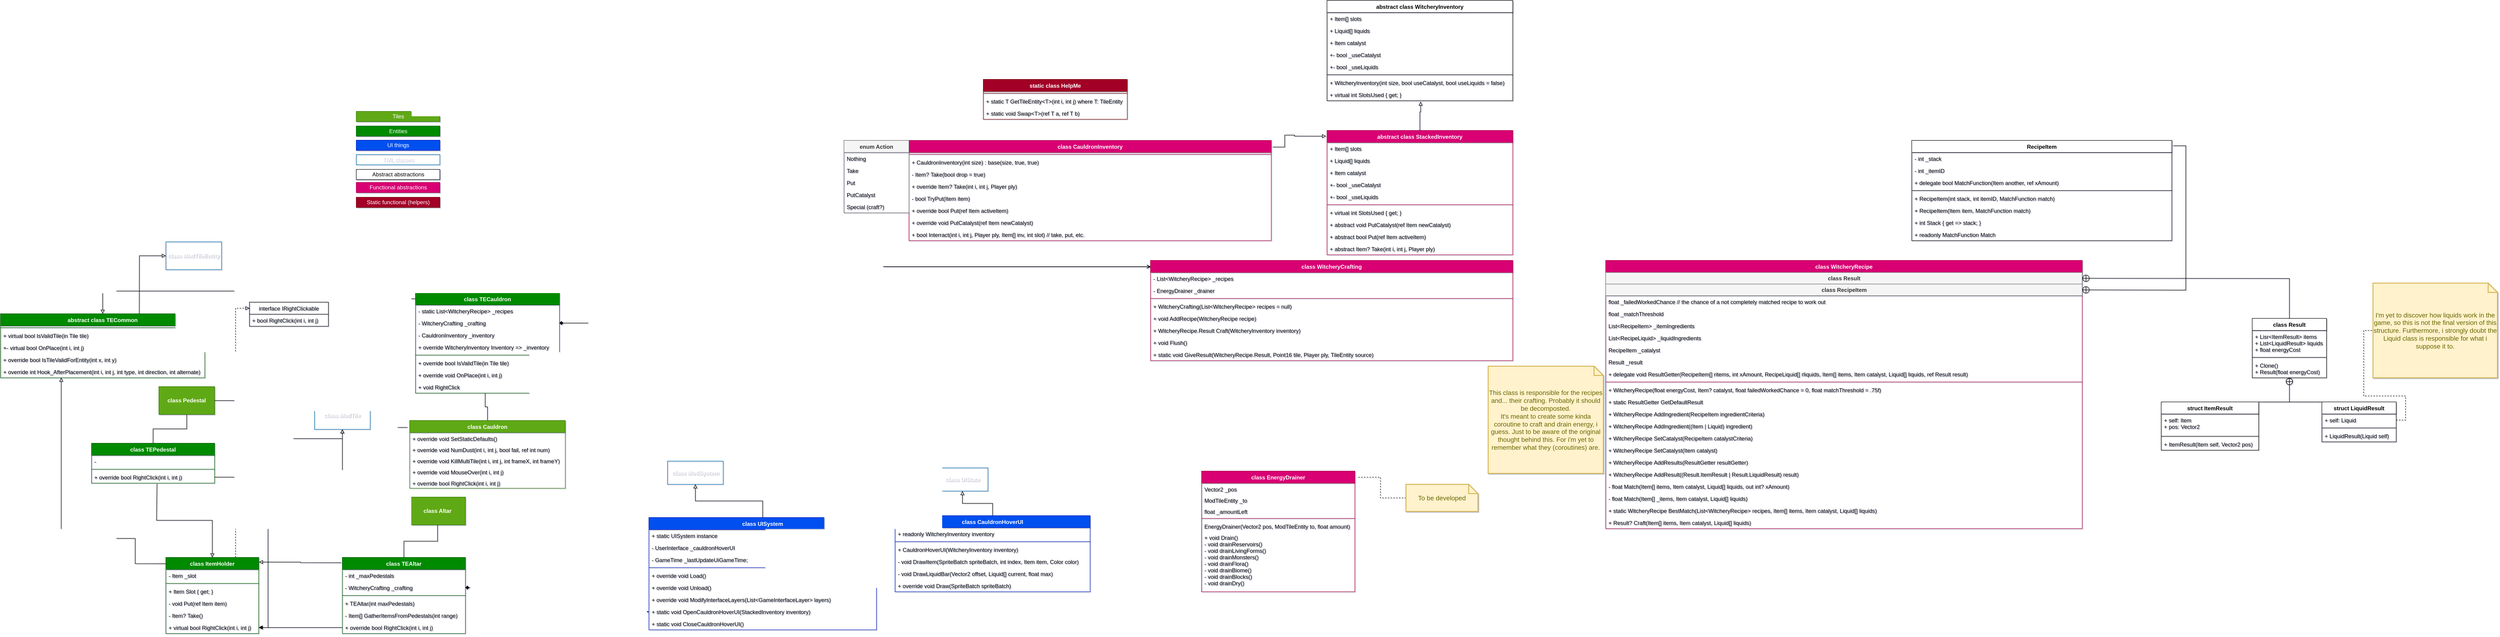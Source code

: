 <mxfile version="20.3.0" type="device"><diagram id="_uT6aGkKmJ0Zw54qMQHi" name="Page-1"><mxGraphModel dx="5312" dy="2072" grid="0" gridSize="10" guides="1" tooltips="1" connect="1" arrows="1" fold="1" page="1" pageScale="1" pageWidth="1920" pageHeight="1200" math="0" shadow="1"><root><mxCell id="0"/><mxCell id="1" parent="0"/><mxCell id="6elxnvAdx17RzLPZB7Hv-94" style="edgeStyle=orthogonalEdgeStyle;rounded=0;orthogonalLoop=1;jettySize=auto;html=1;exitX=0;exitY=0.5;exitDx=0;exitDy=0;entryX=0;entryY=0.5;entryDx=0;entryDy=0;shadow=1;strokeColor=#FFFFFF;" parent="1" edge="1"><mxGeometry relative="1" as="geometry"><mxPoint x="1300.0" y="300.0" as="sourcePoint"/></mxGeometry></mxCell><mxCell id="6elxnvAdx17RzLPZB7Hv-95" style="edgeStyle=orthogonalEdgeStyle;rounded=0;orthogonalLoop=1;jettySize=auto;html=1;exitX=0;exitY=0.5;exitDx=0;exitDy=0;entryX=0;entryY=0.5;entryDx=0;entryDy=0;shadow=1;strokeColor=#FFFFFF;" parent="1" edge="1"><mxGeometry relative="1" as="geometry"><mxPoint x="1300.0" y="300.0" as="sourcePoint"/></mxGeometry></mxCell><mxCell id="6elxnvAdx17RzLPZB7Hv-96" style="edgeStyle=orthogonalEdgeStyle;rounded=0;orthogonalLoop=1;jettySize=auto;html=1;exitX=0;exitY=0.5;exitDx=0;exitDy=0;entryX=0;entryY=0.5;entryDx=0;entryDy=0;shadow=1;strokeColor=#FFFFFF;" parent="1" edge="1"><mxGeometry relative="1" as="geometry"><mxPoint x="1300.0" y="300.0" as="sourcePoint"/></mxGeometry></mxCell><mxCell id="EIgoq-UCH3EqmUMg0M0J-7" style="edgeStyle=orthogonalEdgeStyle;rounded=0;orthogonalLoop=1;jettySize=auto;html=1;exitX=-0.014;exitY=0.102;exitDx=0;exitDy=0;entryX=0.5;entryY=1;entryDx=0;entryDy=0;endArrow=block;endFill=0;exitPerimeter=0;" parent="1" source="EIgoq-UCH3EqmUMg0M0J-1" target="EIgoq-UCH3EqmUMg0M0J-5" edge="1"><mxGeometry relative="1" as="geometry"/></mxCell><mxCell id="bSqt0EX_-GtvRLX4R2_q-29" style="edgeStyle=orthogonalEdgeStyle;rounded=0;orthogonalLoop=1;jettySize=auto;html=1;exitX=0.5;exitY=0;exitDx=0;exitDy=0;entryX=0.484;entryY=1;entryDx=0;entryDy=0;entryPerimeter=0;endArrow=none;endFill=0;" parent="1" source="EIgoq-UCH3EqmUMg0M0J-1" target="bSqt0EX_-GtvRLX4R2_q-22" edge="1"><mxGeometry relative="1" as="geometry"/></mxCell><mxCell id="EIgoq-UCH3EqmUMg0M0J-1" value="class Cauldron" style="swimlane;fontStyle=1;align=center;verticalAlign=top;childLayout=stackLayout;horizontal=1;startSize=26;horizontalStack=0;resizeParent=1;resizeParentMax=0;resizeLast=0;collapsible=1;marginBottom=0;fillColor=#60a917;fontColor=#ffffff;strokeColor=#2D7600;" parent="1" vertex="1"><mxGeometry x="-1585" y="635" width="335" height="146" as="geometry"/></mxCell><mxCell id="EIgoq-UCH3EqmUMg0M0J-4" value="+ override void SetStaticDefaults()&#10;" style="text;strokeColor=none;fillColor=none;align=left;verticalAlign=top;spacingLeft=4;spacingRight=4;overflow=hidden;rotatable=0;points=[[0,0.5],[1,0.5]];portConstraint=eastwest;" parent="EIgoq-UCH3EqmUMg0M0J-1" vertex="1"><mxGeometry y="26" width="335" height="24" as="geometry"/></mxCell><mxCell id="bSqt0EX_-GtvRLX4R2_q-30" value="+ override void NumDust(int i, int j, bool fail, ref int num)" style="text;strokeColor=none;fillColor=none;align=left;verticalAlign=top;spacingLeft=4;spacingRight=4;overflow=hidden;rotatable=0;points=[[0,0.5],[1,0.5]];portConstraint=eastwest;" parent="EIgoq-UCH3EqmUMg0M0J-1" vertex="1"><mxGeometry y="50" width="335" height="24" as="geometry"/></mxCell><mxCell id="bSqt0EX_-GtvRLX4R2_q-31" value="+ override void KillMultiTile(int i, int j, int frameX, int frameY)" style="text;strokeColor=none;fillColor=none;align=left;verticalAlign=top;spacingLeft=4;spacingRight=4;overflow=hidden;rotatable=0;points=[[0,0.5],[1,0.5]];portConstraint=eastwest;" parent="EIgoq-UCH3EqmUMg0M0J-1" vertex="1"><mxGeometry y="74" width="335" height="24" as="geometry"/></mxCell><mxCell id="bSqt0EX_-GtvRLX4R2_q-32" value="+ override void MouseOver(int i, int j)" style="text;strokeColor=none;fillColor=none;align=left;verticalAlign=top;spacingLeft=4;spacingRight=4;overflow=hidden;rotatable=0;points=[[0,0.5],[1,0.5]];portConstraint=eastwest;" parent="EIgoq-UCH3EqmUMg0M0J-1" vertex="1"><mxGeometry y="98" width="335" height="24" as="geometry"/></mxCell><mxCell id="bSqt0EX_-GtvRLX4R2_q-33" value="+ override bool RightClick(int i, int j)" style="text;strokeColor=none;fillColor=none;align=left;verticalAlign=top;spacingLeft=4;spacingRight=4;overflow=hidden;rotatable=0;points=[[0,0.5],[1,0.5]];portConstraint=eastwest;" parent="EIgoq-UCH3EqmUMg0M0J-1" vertex="1"><mxGeometry y="122" width="335" height="24" as="geometry"/></mxCell><mxCell id="EIgoq-UCH3EqmUMg0M0J-5" value="&lt;b&gt;class ModTile&lt;br&gt;&lt;/b&gt;" style="rounded=0;whiteSpace=wrap;html=1;fillColor=none;fontColor=#ffffff;strokeColor=#006EAF;" parent="1" vertex="1"><mxGeometry x="-1790" y="594" width="120" height="60" as="geometry"/></mxCell><mxCell id="EIgoq-UCH3EqmUMg0M0J-12" value="class CauldronInventory" style="swimlane;fontStyle=1;align=center;verticalAlign=top;childLayout=stackLayout;horizontal=1;startSize=26;horizontalStack=0;resizeParent=1;resizeParentMax=0;resizeLast=0;collapsible=1;marginBottom=0;fillColor=#d80073;fontColor=#ffffff;strokeColor=#A50040;" parent="1" vertex="1"><mxGeometry x="-510" y="31.5" width="780" height="216" as="geometry"/></mxCell><mxCell id="EIgoq-UCH3EqmUMg0M0J-14" value="" style="line;strokeWidth=1;fillColor=none;align=left;verticalAlign=middle;spacingTop=-1;spacingLeft=3;spacingRight=3;rotatable=0;labelPosition=right;points=[];portConstraint=eastwest;strokeColor=inherit;" parent="EIgoq-UCH3EqmUMg0M0J-12" vertex="1"><mxGeometry y="26" width="780" height="8" as="geometry"/></mxCell><mxCell id="EIgoq-UCH3EqmUMg0M0J-15" value="+ CauldronInventory(int size) : base(size, true, true)" style="text;strokeColor=none;fillColor=none;align=left;verticalAlign=top;spacingLeft=4;spacingRight=4;overflow=hidden;rotatable=0;points=[[0,0.5],[1,0.5]];portConstraint=eastwest;" parent="EIgoq-UCH3EqmUMg0M0J-12" vertex="1"><mxGeometry y="34" width="780" height="26" as="geometry"/></mxCell><mxCell id="EIgoq-UCH3EqmUMg0M0J-17" value="- Item? Take(bool drop = true)" style="text;strokeColor=none;fillColor=none;align=left;verticalAlign=top;spacingLeft=4;spacingRight=4;overflow=hidden;rotatable=0;points=[[0,0.5],[1,0.5]];portConstraint=eastwest;" parent="EIgoq-UCH3EqmUMg0M0J-12" vertex="1"><mxGeometry y="60" width="780" height="26" as="geometry"/></mxCell><mxCell id="bSqt0EX_-GtvRLX4R2_q-50" value="+ override Item? Take(int i, int j, Player ply)" style="text;strokeColor=none;fillColor=none;align=left;verticalAlign=top;spacingLeft=4;spacingRight=4;overflow=hidden;rotatable=0;points=[[0,0.5],[1,0.5]];portConstraint=eastwest;" parent="EIgoq-UCH3EqmUMg0M0J-12" vertex="1"><mxGeometry y="86" width="780" height="26" as="geometry"/></mxCell><mxCell id="bSqt0EX_-GtvRLX4R2_q-51" value="- bool TryPut(Item item)" style="text;strokeColor=none;fillColor=none;align=left;verticalAlign=top;spacingLeft=4;spacingRight=4;overflow=hidden;rotatable=0;points=[[0,0.5],[1,0.5]];portConstraint=eastwest;" parent="EIgoq-UCH3EqmUMg0M0J-12" vertex="1"><mxGeometry y="112" width="780" height="26" as="geometry"/></mxCell><mxCell id="bSqt0EX_-GtvRLX4R2_q-52" value="+ override bool Put(ref Item activeItem)" style="text;strokeColor=none;fillColor=none;align=left;verticalAlign=top;spacingLeft=4;spacingRight=4;overflow=hidden;rotatable=0;points=[[0,0.5],[1,0.5]];portConstraint=eastwest;" parent="EIgoq-UCH3EqmUMg0M0J-12" vertex="1"><mxGeometry y="138" width="780" height="26" as="geometry"/></mxCell><mxCell id="bSqt0EX_-GtvRLX4R2_q-53" value="+ override void PutCatalyst(ref Item newCatalyst)" style="text;strokeColor=none;fillColor=none;align=left;verticalAlign=top;spacingLeft=4;spacingRight=4;overflow=hidden;rotatable=0;points=[[0,0.5],[1,0.5]];portConstraint=eastwest;" parent="EIgoq-UCH3EqmUMg0M0J-12" vertex="1"><mxGeometry y="164" width="780" height="26" as="geometry"/></mxCell><mxCell id="EIgoq-UCH3EqmUMg0M0J-40" value="+ bool Interract(int i, int j, Player ply, Item[] inv, int slot) // take, put, etc." style="text;strokeColor=none;fillColor=none;align=left;verticalAlign=top;spacingLeft=4;spacingRight=4;overflow=hidden;rotatable=0;points=[[0,0.5],[1,0.5]];portConstraint=eastwest;" parent="EIgoq-UCH3EqmUMg0M0J-12" vertex="1"><mxGeometry y="190" width="780" height="26" as="geometry"/></mxCell><mxCell id="EIgoq-UCH3EqmUMg0M0J-20" value="class WitcheryRecipe" style="swimlane;fontStyle=1;align=center;verticalAlign=top;childLayout=stackLayout;horizontal=1;startSize=26;horizontalStack=0;resizeParent=1;resizeParentMax=0;resizeLast=0;collapsible=1;marginBottom=0;fillColor=#d80073;fontColor=#ffffff;strokeColor=#A50040;" parent="1" vertex="1"><mxGeometry x="990" y="290" width="1026" height="578" as="geometry"/></mxCell><mxCell id="y5MCcH1ePrzeZ0mKBac1-19" value="class Result" style="html=1;fillColor=#f5f5f5;fontColor=#333333;strokeColor=#666666;fontStyle=1" parent="EIgoq-UCH3EqmUMg0M0J-20" vertex="1"><mxGeometry y="26" width="1026" height="25" as="geometry"/></mxCell><mxCell id="QBz8bt13kJtRkd5MCh4e-12" value="class RecipeItem" style="html=1;fillColor=#f5f5f5;fontColor=#333333;strokeColor=#666666;fontStyle=1" parent="EIgoq-UCH3EqmUMg0M0J-20" vertex="1"><mxGeometry y="51" width="1026" height="25" as="geometry"/></mxCell><mxCell id="y5MCcH1ePrzeZ0mKBac1-21" value="float _failedWorkedChance // the chance of a not completely matched recipe to work out" style="text;strokeColor=none;fillColor=none;align=left;verticalAlign=top;spacingLeft=4;spacingRight=4;overflow=hidden;rotatable=0;points=[[0,0.5],[1,0.5]];portConstraint=eastwest;" parent="EIgoq-UCH3EqmUMg0M0J-20" vertex="1"><mxGeometry y="76" width="1026" height="26" as="geometry"/></mxCell><mxCell id="EIgoq-UCH3EqmUMg0M0J-24" value="float _matchThreshold" style="text;strokeColor=none;fillColor=none;align=left;verticalAlign=top;spacingLeft=4;spacingRight=4;overflow=hidden;rotatable=0;points=[[0,0.5],[1,0.5]];portConstraint=eastwest;" parent="EIgoq-UCH3EqmUMg0M0J-20" vertex="1"><mxGeometry y="102" width="1026" height="26" as="geometry"/></mxCell><mxCell id="EIgoq-UCH3EqmUMg0M0J-25" value="List&lt;RecipeItem&gt; _itemIngredients" style="text;strokeColor=none;fillColor=none;align=left;verticalAlign=top;spacingLeft=4;spacingRight=4;overflow=hidden;rotatable=0;points=[[0,0.5],[1,0.5]];portConstraint=eastwest;" parent="EIgoq-UCH3EqmUMg0M0J-20" vertex="1"><mxGeometry y="128" width="1026" height="26" as="geometry"/></mxCell><mxCell id="EIgoq-UCH3EqmUMg0M0J-26" value="List&lt;RecipeLiquid&gt; _liquidIngredients" style="text;strokeColor=none;fillColor=none;align=left;verticalAlign=top;spacingLeft=4;spacingRight=4;overflow=hidden;rotatable=0;points=[[0,0.5],[1,0.5]];portConstraint=eastwest;" parent="EIgoq-UCH3EqmUMg0M0J-20" vertex="1"><mxGeometry y="154" width="1026" height="26" as="geometry"/></mxCell><mxCell id="EIgoq-UCH3EqmUMg0M0J-27" value="RecipeItem _catalyst" style="text;strokeColor=none;fillColor=none;align=left;verticalAlign=top;spacingLeft=4;spacingRight=4;overflow=hidden;rotatable=0;points=[[0,0.5],[1,0.5]];portConstraint=eastwest;" parent="EIgoq-UCH3EqmUMg0M0J-20" vertex="1"><mxGeometry y="180" width="1026" height="26" as="geometry"/></mxCell><mxCell id="EIgoq-UCH3EqmUMg0M0J-38" value="Result _result" style="text;strokeColor=none;fillColor=none;align=left;verticalAlign=top;spacingLeft=4;spacingRight=4;overflow=hidden;rotatable=0;points=[[0,0.5],[1,0.5]];portConstraint=eastwest;" parent="EIgoq-UCH3EqmUMg0M0J-20" vertex="1"><mxGeometry y="206" width="1026" height="26" as="geometry"/></mxCell><mxCell id="q-ppWt3L1hzrQrSRPNtn-6" value="+ delegate void ResultGetter(RecipeItem[] ritems, int xAmount, RecipeLiquid[] rliquids, Item[] items, Item catalyst, Liquid[] liquids, ref Result result)" style="text;strokeColor=none;fillColor=none;align=left;verticalAlign=top;spacingLeft=4;spacingRight=4;overflow=hidden;rotatable=0;points=[[0,0.5],[1,0.5]];portConstraint=eastwest;" vertex="1" parent="EIgoq-UCH3EqmUMg0M0J-20"><mxGeometry y="232" width="1026" height="26" as="geometry"/></mxCell><mxCell id="EIgoq-UCH3EqmUMg0M0J-22" value="" style="line;strokeWidth=1;fillColor=none;align=left;verticalAlign=middle;spacingTop=-1;spacingLeft=3;spacingRight=3;rotatable=0;labelPosition=right;points=[];portConstraint=eastwest;strokeColor=inherit;" parent="EIgoq-UCH3EqmUMg0M0J-20" vertex="1"><mxGeometry y="258" width="1026" height="8" as="geometry"/></mxCell><mxCell id="EIgoq-UCH3EqmUMg0M0J-23" value="+ WitcheryRecipe(float energyCost, Item? catalyst, float failedWorkedChance = 0, float matchThreshold = .75f)" style="text;strokeColor=none;fillColor=none;align=left;verticalAlign=top;spacingLeft=4;spacingRight=4;overflow=hidden;rotatable=0;points=[[0,0.5],[1,0.5]];portConstraint=eastwest;" parent="EIgoq-UCH3EqmUMg0M0J-20" vertex="1"><mxGeometry y="266" width="1026" height="26" as="geometry"/></mxCell><mxCell id="q-ppWt3L1hzrQrSRPNtn-7" value="+ static ResultGetter GetDefaultResult" style="text;strokeColor=none;fillColor=none;align=left;verticalAlign=top;spacingLeft=4;spacingRight=4;overflow=hidden;rotatable=0;points=[[0,0.5],[1,0.5]];portConstraint=eastwest;" vertex="1" parent="EIgoq-UCH3EqmUMg0M0J-20"><mxGeometry y="292" width="1026" height="26" as="geometry"/></mxCell><mxCell id="q-ppWt3L1hzrQrSRPNtn-13" value="+ WitcheryRecipe AddIngredient(RecipeItem ingredientCriteria)" style="text;strokeColor=none;fillColor=none;align=left;verticalAlign=top;spacingLeft=4;spacingRight=4;overflow=hidden;rotatable=0;points=[[0,0.5],[1,0.5]];portConstraint=eastwest;" vertex="1" parent="EIgoq-UCH3EqmUMg0M0J-20"><mxGeometry y="318" width="1026" height="26" as="geometry"/></mxCell><mxCell id="QBz8bt13kJtRkd5MCh4e-9" value="+ WitcheryRecipe AddIngredient((Item | Liquid) ingredient)" style="text;strokeColor=none;fillColor=none;align=left;verticalAlign=top;spacingLeft=4;spacingRight=4;overflow=hidden;rotatable=0;points=[[0,0.5],[1,0.5]];portConstraint=eastwest;" parent="EIgoq-UCH3EqmUMg0M0J-20" vertex="1"><mxGeometry y="344" width="1026" height="26" as="geometry"/></mxCell><mxCell id="QBz8bt13kJtRkd5MCh4e-8" value="+ WitcheryRecipe SetCatalyst(RecipeItem catalystCriteria)" style="text;strokeColor=none;fillColor=none;align=left;verticalAlign=top;spacingLeft=4;spacingRight=4;overflow=hidden;rotatable=0;points=[[0,0.5],[1,0.5]];portConstraint=eastwest;" parent="EIgoq-UCH3EqmUMg0M0J-20" vertex="1"><mxGeometry y="370" width="1026" height="26" as="geometry"/></mxCell><mxCell id="bSqt0EX_-GtvRLX4R2_q-34" value="+ WitcheryRecipe SetCatalyst(Item catalyst)" style="text;strokeColor=none;fillColor=none;align=left;verticalAlign=top;spacingLeft=4;spacingRight=4;overflow=hidden;rotatable=0;points=[[0,0.5],[1,0.5]];portConstraint=eastwest;" parent="EIgoq-UCH3EqmUMg0M0J-20" vertex="1"><mxGeometry y="396" width="1026" height="26" as="geometry"/></mxCell><mxCell id="EIgoq-UCH3EqmUMg0M0J-30" value="+ WitcheryRecipe AddResults(ResultGetter resultGetter)" style="text;strokeColor=none;fillColor=none;align=left;verticalAlign=top;spacingLeft=4;spacingRight=4;overflow=hidden;rotatable=0;points=[[0,0.5],[1,0.5]];portConstraint=eastwest;" parent="EIgoq-UCH3EqmUMg0M0J-20" vertex="1"><mxGeometry y="422" width="1026" height="26" as="geometry"/></mxCell><mxCell id="QBz8bt13kJtRkd5MCh4e-10" value="+ WitcheryRecipe AddResult((Result.ItemResult | Result.LiquidResult) result)" style="text;strokeColor=none;fillColor=none;align=left;verticalAlign=top;spacingLeft=4;spacingRight=4;overflow=hidden;rotatable=0;points=[[0,0.5],[1,0.5]];portConstraint=eastwest;" parent="EIgoq-UCH3EqmUMg0M0J-20" vertex="1"><mxGeometry y="448" width="1026" height="26" as="geometry"/></mxCell><mxCell id="EIgoq-UCH3EqmUMg0M0J-31" value="- float Match(Item[] items, Item catalyst, Liquid[] liquids, out int? xAmount)" style="text;strokeColor=none;fillColor=none;align=left;verticalAlign=top;spacingLeft=4;spacingRight=4;overflow=hidden;rotatable=0;points=[[0,0.5],[1,0.5]];portConstraint=eastwest;" parent="EIgoq-UCH3EqmUMg0M0J-20" vertex="1"><mxGeometry y="474" width="1026" height="26" as="geometry"/></mxCell><mxCell id="bSqt0EX_-GtvRLX4R2_q-36" value="- float Match(Item[] _items, Item catalyst, Liquid[] liquids)" style="text;strokeColor=none;fillColor=none;align=left;verticalAlign=top;spacingLeft=4;spacingRight=4;overflow=hidden;rotatable=0;points=[[0,0.5],[1,0.5]];portConstraint=eastwest;" parent="EIgoq-UCH3EqmUMg0M0J-20" vertex="1"><mxGeometry y="500" width="1026" height="26" as="geometry"/></mxCell><mxCell id="EIgoq-UCH3EqmUMg0M0J-32" value="+ static WitcheryRecipe BestMatch(List&lt;WitcheryRecipe&gt; recipes, Item[] items, Item catalyst, Liquid[] liquids)" style="text;strokeColor=none;fillColor=none;align=left;verticalAlign=top;spacingLeft=4;spacingRight=4;overflow=hidden;rotatable=0;points=[[0,0.5],[1,0.5]];portConstraint=eastwest;" parent="EIgoq-UCH3EqmUMg0M0J-20" vertex="1"><mxGeometry y="526" width="1026" height="26" as="geometry"/></mxCell><mxCell id="EIgoq-UCH3EqmUMg0M0J-33" value="+ Result? Craft(Item[] items, Item catalyst, Liquid[] liquids)" style="text;strokeColor=none;fillColor=none;align=left;verticalAlign=top;spacingLeft=4;spacingRight=4;overflow=hidden;rotatable=0;points=[[0,0.5],[1,0.5]];portConstraint=eastwest;" parent="EIgoq-UCH3EqmUMg0M0J-20" vertex="1"><mxGeometry y="552" width="1026" height="26" as="geometry"/></mxCell><mxCell id="EIgoq-UCH3EqmUMg0M0J-34" value="class EnergyDrainer" style="swimlane;fontStyle=1;align=center;verticalAlign=top;childLayout=stackLayout;horizontal=1;startSize=26;horizontalStack=0;resizeParent=1;resizeParentMax=0;resizeLast=0;collapsible=1;marginBottom=0;fillColor=#d80073;fontColor=#ffffff;strokeColor=#A50040;" parent="1" vertex="1"><mxGeometry x="120" y="744" width="330" height="260" as="geometry"/></mxCell><mxCell id="EIgoq-UCH3EqmUMg0M0J-35" value="Vector2 _pos" style="text;strokeColor=none;fillColor=none;align=left;verticalAlign=top;spacingLeft=4;spacingRight=4;overflow=hidden;rotatable=0;points=[[0,0.5],[1,0.5]];portConstraint=eastwest;" parent="EIgoq-UCH3EqmUMg0M0J-34" vertex="1"><mxGeometry y="26" width="330" height="24" as="geometry"/></mxCell><mxCell id="EIgoq-UCH3EqmUMg0M0J-91" value="ModTileEntity _to" style="text;strokeColor=none;fillColor=none;align=left;verticalAlign=top;spacingLeft=4;spacingRight=4;overflow=hidden;rotatable=0;points=[[0,0.5],[1,0.5]];portConstraint=eastwest;" parent="EIgoq-UCH3EqmUMg0M0J-34" vertex="1"><mxGeometry y="50" width="330" height="24" as="geometry"/></mxCell><mxCell id="EIgoq-UCH3EqmUMg0M0J-92" value="float _amountLeft" style="text;strokeColor=none;fillColor=none;align=left;verticalAlign=top;spacingLeft=4;spacingRight=4;overflow=hidden;rotatable=0;points=[[0,0.5],[1,0.5]];portConstraint=eastwest;" parent="EIgoq-UCH3EqmUMg0M0J-34" vertex="1"><mxGeometry y="74" width="330" height="24" as="geometry"/></mxCell><mxCell id="EIgoq-UCH3EqmUMg0M0J-36" value="" style="line;strokeWidth=1;fillColor=none;align=left;verticalAlign=middle;spacingTop=-1;spacingLeft=3;spacingRight=3;rotatable=0;labelPosition=right;points=[];portConstraint=eastwest;strokeColor=inherit;" parent="EIgoq-UCH3EqmUMg0M0J-34" vertex="1"><mxGeometry y="98" width="330" height="8" as="geometry"/></mxCell><mxCell id="EIgoq-UCH3EqmUMg0M0J-37" value="EnergyDrainer(Vector2 pos, ModTileEntity to, float amount)" style="text;strokeColor=none;fillColor=none;align=left;verticalAlign=top;spacingLeft=4;spacingRight=4;overflow=hidden;rotatable=0;points=[[0,0.5],[1,0.5]];portConstraint=eastwest;" parent="EIgoq-UCH3EqmUMg0M0J-34" vertex="1"><mxGeometry y="106" width="330" height="24" as="geometry"/></mxCell><mxCell id="EIgoq-UCH3EqmUMg0M0J-93" value="+ void Drain()&#10;- void drainReservoirs()&#10;- void drainLivingForms()&#10;- void drainMonsters()&#10;- void drainFlora()&#10;- void drainBiome()&#10;- void drainBlocks()&#10;- void drainDry()" style="text;strokeColor=none;fillColor=none;align=left;verticalAlign=top;spacingLeft=4;spacingRight=4;overflow=hidden;rotatable=0;points=[[0,0.5],[1,0.5]];portConstraint=eastwest;" parent="EIgoq-UCH3EqmUMg0M0J-34" vertex="1"><mxGeometry y="130" width="330" height="130" as="geometry"/></mxCell><mxCell id="EIgoq-UCH3EqmUMg0M0J-43" value="enum Action" style="swimlane;fontStyle=1;childLayout=stackLayout;horizontal=1;startSize=26;fillColor=#f5f5f5;horizontalStack=0;resizeParent=1;resizeParentMax=0;resizeLast=0;collapsible=1;marginBottom=0;fontColor=#333333;strokeColor=#666666;" parent="1" vertex="1"><mxGeometry x="-650" y="31.5" width="140" height="156" as="geometry"/></mxCell><mxCell id="EIgoq-UCH3EqmUMg0M0J-44" value="Nothing" style="text;strokeColor=none;fillColor=none;align=left;verticalAlign=top;spacingLeft=4;spacingRight=4;overflow=hidden;rotatable=0;points=[[0,0.5],[1,0.5]];portConstraint=eastwest;" parent="EIgoq-UCH3EqmUMg0M0J-43" vertex="1"><mxGeometry y="26" width="140" height="26" as="geometry"/></mxCell><mxCell id="EIgoq-UCH3EqmUMg0M0J-45" value="Take" style="text;strokeColor=none;fillColor=none;align=left;verticalAlign=top;spacingLeft=4;spacingRight=4;overflow=hidden;rotatable=0;points=[[0,0.5],[1,0.5]];portConstraint=eastwest;" parent="EIgoq-UCH3EqmUMg0M0J-43" vertex="1"><mxGeometry y="52" width="140" height="26" as="geometry"/></mxCell><mxCell id="EIgoq-UCH3EqmUMg0M0J-46" value="Put" style="text;strokeColor=none;fillColor=none;align=left;verticalAlign=top;spacingLeft=4;spacingRight=4;overflow=hidden;rotatable=0;points=[[0,0.5],[1,0.5]];portConstraint=eastwest;" parent="EIgoq-UCH3EqmUMg0M0J-43" vertex="1"><mxGeometry y="78" width="140" height="26" as="geometry"/></mxCell><mxCell id="bSqt0EX_-GtvRLX4R2_q-28" value="PutCatalyst" style="text;strokeColor=none;fillColor=none;align=left;verticalAlign=top;spacingLeft=4;spacingRight=4;overflow=hidden;rotatable=0;points=[[0,0.5],[1,0.5]];portConstraint=eastwest;" parent="EIgoq-UCH3EqmUMg0M0J-43" vertex="1"><mxGeometry y="104" width="140" height="26" as="geometry"/></mxCell><mxCell id="EIgoq-UCH3EqmUMg0M0J-47" value="Special (craft?)" style="text;strokeColor=none;fillColor=none;align=left;verticalAlign=top;spacingLeft=4;spacingRight=4;overflow=hidden;rotatable=0;points=[[0,0.5],[1,0.5]];portConstraint=eastwest;" parent="EIgoq-UCH3EqmUMg0M0J-43" vertex="1"><mxGeometry y="130" width="140" height="26" as="geometry"/></mxCell><mxCell id="EIgoq-UCH3EqmUMg0M0J-62" value="class Result" style="swimlane;fontStyle=1;align=center;verticalAlign=top;childLayout=stackLayout;horizontal=1;startSize=26;horizontalStack=0;resizeParent=1;resizeParentMax=0;resizeLast=0;collapsible=1;marginBottom=0;" parent="1" vertex="1"><mxGeometry x="2382" y="415" width="160" height="128" as="geometry"/></mxCell><mxCell id="EIgoq-UCH3EqmUMg0M0J-63" value="+ Lisr&lt;ItemResult&gt; items&#10;+ List&lt;LiquidResult&gt; liquids&#10;+ float energyCost" style="text;strokeColor=none;fillColor=none;align=left;verticalAlign=top;spacingLeft=4;spacingRight=4;overflow=hidden;rotatable=0;points=[[0,0.5],[1,0.5]];portConstraint=eastwest;" parent="EIgoq-UCH3EqmUMg0M0J-62" vertex="1"><mxGeometry y="26" width="160" height="54" as="geometry"/></mxCell><mxCell id="EIgoq-UCH3EqmUMg0M0J-64" value="" style="line;strokeWidth=1;fillColor=none;align=left;verticalAlign=middle;spacingTop=-1;spacingLeft=3;spacingRight=3;rotatable=0;labelPosition=right;points=[];portConstraint=eastwest;strokeColor=inherit;" parent="EIgoq-UCH3EqmUMg0M0J-62" vertex="1"><mxGeometry y="80" width="160" height="8" as="geometry"/></mxCell><mxCell id="EIgoq-UCH3EqmUMg0M0J-65" value="+ Clone()&#10;+ Result(float energyCost)&#10;" style="text;strokeColor=none;fillColor=none;align=left;verticalAlign=top;spacingLeft=4;spacingRight=4;overflow=hidden;rotatable=0;points=[[0,0.5],[1,0.5]];portConstraint=eastwest;" parent="EIgoq-UCH3EqmUMg0M0J-62" vertex="1"><mxGeometry y="88" width="160" height="40" as="geometry"/></mxCell><mxCell id="EIgoq-UCH3EqmUMg0M0J-66" value="struct LiquidResult" style="swimlane;fontStyle=1;align=center;verticalAlign=top;childLayout=stackLayout;horizontal=1;startSize=26;horizontalStack=0;resizeParent=1;resizeParentMax=0;resizeLast=0;collapsible=1;marginBottom=0;" parent="1" vertex="1"><mxGeometry x="2532" y="595" width="160" height="86" as="geometry"/></mxCell><mxCell id="EIgoq-UCH3EqmUMg0M0J-67" value="+ self: Liquid" style="text;strokeColor=none;fillColor=none;align=left;verticalAlign=top;spacingLeft=4;spacingRight=4;overflow=hidden;rotatable=0;points=[[0,0.5],[1,0.5]];portConstraint=eastwest;" parent="EIgoq-UCH3EqmUMg0M0J-66" vertex="1"><mxGeometry y="26" width="160" height="26" as="geometry"/></mxCell><mxCell id="EIgoq-UCH3EqmUMg0M0J-68" value="" style="line;strokeWidth=1;fillColor=none;align=left;verticalAlign=middle;spacingTop=-1;spacingLeft=3;spacingRight=3;rotatable=0;labelPosition=right;points=[];portConstraint=eastwest;strokeColor=inherit;" parent="EIgoq-UCH3EqmUMg0M0J-66" vertex="1"><mxGeometry y="52" width="160" height="8" as="geometry"/></mxCell><mxCell id="EIgoq-UCH3EqmUMg0M0J-69" value="+ LiquidResult(Liquid self)" style="text;strokeColor=none;fillColor=none;align=left;verticalAlign=top;spacingLeft=4;spacingRight=4;overflow=hidden;rotatable=0;points=[[0,0.5],[1,0.5]];portConstraint=eastwest;" parent="EIgoq-UCH3EqmUMg0M0J-66" vertex="1"><mxGeometry y="60" width="160" height="26" as="geometry"/></mxCell><mxCell id="EIgoq-UCH3EqmUMg0M0J-70" value="struct ItemResult" style="swimlane;fontStyle=1;align=center;verticalAlign=top;childLayout=stackLayout;horizontal=1;startSize=26;horizontalStack=0;resizeParent=1;resizeParentMax=0;resizeLast=0;collapsible=1;marginBottom=0;" parent="1" vertex="1"><mxGeometry x="2186" y="595" width="210" height="104" as="geometry"/></mxCell><mxCell id="EIgoq-UCH3EqmUMg0M0J-71" value="+ self: Item&#10;+ pos: Vector2&#10;" style="text;strokeColor=none;fillColor=none;align=left;verticalAlign=top;spacingLeft=4;spacingRight=4;overflow=hidden;rotatable=0;points=[[0,0.5],[1,0.5]];portConstraint=eastwest;" parent="EIgoq-UCH3EqmUMg0M0J-70" vertex="1"><mxGeometry y="26" width="210" height="44" as="geometry"/></mxCell><mxCell id="EIgoq-UCH3EqmUMg0M0J-72" value="" style="line;strokeWidth=1;fillColor=none;align=left;verticalAlign=middle;spacingTop=-1;spacingLeft=3;spacingRight=3;rotatable=0;labelPosition=right;points=[];portConstraint=eastwest;strokeColor=inherit;" parent="EIgoq-UCH3EqmUMg0M0J-70" vertex="1"><mxGeometry y="70" width="210" height="8" as="geometry"/></mxCell><mxCell id="EIgoq-UCH3EqmUMg0M0J-73" value="+ ItemResult(Item self, Vector2 pos)" style="text;strokeColor=none;fillColor=none;align=left;verticalAlign=top;spacingLeft=4;spacingRight=4;overflow=hidden;rotatable=0;points=[[0,0.5],[1,0.5]];portConstraint=eastwest;" parent="EIgoq-UCH3EqmUMg0M0J-70" vertex="1"><mxGeometry y="78" width="210" height="26" as="geometry"/></mxCell><mxCell id="EIgoq-UCH3EqmUMg0M0J-74" value="" style="endArrow=none;startArrow=circlePlus;endFill=0;startFill=0;endSize=8;html=1;rounded=0;entryX=0;entryY=0;entryDx=0;entryDy=0;" parent="1" source="EIgoq-UCH3EqmUMg0M0J-65" target="EIgoq-UCH3EqmUMg0M0J-66" edge="1"><mxGeometry width="160" relative="1" as="geometry"><mxPoint x="2432" y="575" as="sourcePoint"/><mxPoint x="2542" y="595" as="targetPoint"/><Array as="points"><mxPoint x="2462" y="575"/><mxPoint x="2462" y="595"/></Array></mxGeometry></mxCell><mxCell id="EIgoq-UCH3EqmUMg0M0J-75" value="" style="endArrow=none;startArrow=circlePlus;endFill=0;startFill=0;endSize=8;html=1;rounded=0;entryX=1;entryY=0;entryDx=0;entryDy=0;" parent="1" source="EIgoq-UCH3EqmUMg0M0J-65" target="EIgoq-UCH3EqmUMg0M0J-70" edge="1"><mxGeometry width="160" relative="1" as="geometry"><mxPoint x="2462" y="543" as="sourcePoint"/><mxPoint x="2362" y="595" as="targetPoint"/><Array as="points"><mxPoint x="2462" y="595"/></Array></mxGeometry></mxCell><mxCell id="EIgoq-UCH3EqmUMg0M0J-76" value="I'm yet to discover how liquids work in the game, so this is not the final version of this structure. Furthermore, i strongly doubt the Liquid class is responsible for what i suppose it to." style="shape=note;strokeWidth=2;fontSize=14;size=20;whiteSpace=wrap;html=1;fillColor=#fff2cc;strokeColor=#d6b656;fontColor=#666600;" parent="1" vertex="1"><mxGeometry x="2642" y="339" width="268" height="204" as="geometry"/></mxCell><mxCell id="EIgoq-UCH3EqmUMg0M0J-77" style="edgeStyle=orthogonalEdgeStyle;rounded=0;orthogonalLoop=1;jettySize=auto;html=1;exitX=1;exitY=0.5;exitDx=0;exitDy=0;entryX=0;entryY=0.5;entryDx=0;entryDy=0;entryPerimeter=0;endArrow=none;endFill=0;dashed=1;" parent="1" source="EIgoq-UCH3EqmUMg0M0J-67" target="EIgoq-UCH3EqmUMg0M0J-76" edge="1"><mxGeometry relative="1" as="geometry"/></mxCell><mxCell id="EIgoq-UCH3EqmUMg0M0J-78" value="" style="endArrow=none;startArrow=circlePlus;endFill=0;startFill=0;endSize=8;html=1;rounded=0;entryX=0.5;entryY=0;entryDx=0;entryDy=0;exitX=1;exitY=0.5;exitDx=0;exitDy=0;" parent="1" target="EIgoq-UCH3EqmUMg0M0J-62" edge="1" source="y5MCcH1ePrzeZ0mKBac1-19"><mxGeometry width="160" relative="1" as="geometry"><mxPoint x="2103" y="461" as="sourcePoint"/><mxPoint x="1120" y="492.5" as="targetPoint"/><Array as="points"><mxPoint x="2462" y="329"/></Array></mxGeometry></mxCell><mxCell id="EIgoq-UCH3EqmUMg0M0J-86" style="edgeStyle=orthogonalEdgeStyle;rounded=0;orthogonalLoop=1;jettySize=auto;html=1;entryX=0.5;entryY=1;entryDx=0;entryDy=0;endArrow=block;endFill=0;exitX=0;exitY=0.5;exitDx=0;exitDy=0;" parent="1" source="EIgoq-UCH3EqmUMg0M0J-87" target="EIgoq-UCH3EqmUMg0M0J-5" edge="1"><mxGeometry relative="1" as="geometry"><mxPoint x="-1502.4" y="780.978" as="sourcePoint"/></mxGeometry></mxCell><mxCell id="bSqt0EX_-GtvRLX4R2_q-106" style="edgeStyle=orthogonalEdgeStyle;rounded=0;orthogonalLoop=1;jettySize=auto;html=1;exitX=0.5;exitY=1;exitDx=0;exitDy=0;endArrow=none;endFill=0;" parent="1" source="EIgoq-UCH3EqmUMg0M0J-87" target="bSqt0EX_-GtvRLX4R2_q-92" edge="1"><mxGeometry relative="1" as="geometry"/></mxCell><mxCell id="EIgoq-UCH3EqmUMg0M0J-87" value="class Altar" style="rounded=0;whiteSpace=wrap;html=1;fontStyle=1;fillColor=#60a917;fontColor=#ffffff;strokeColor=#2D7600;" parent="1" vertex="1"><mxGeometry x="-1585" y="800" width="120" height="60" as="geometry"/></mxCell><mxCell id="EIgoq-UCH3EqmUMg0M0J-90" style="edgeStyle=orthogonalEdgeStyle;rounded=0;orthogonalLoop=1;jettySize=auto;html=1;entryX=1.013;entryY=0.051;entryDx=0;entryDy=0;dashed=1;endArrow=none;endFill=0;exitX=0;exitY=0.5;exitDx=0;exitDy=0;exitPerimeter=0;entryPerimeter=0;" parent="1" source="bSqt0EX_-GtvRLX4R2_q-49" target="EIgoq-UCH3EqmUMg0M0J-34" edge="1"><mxGeometry relative="1" as="geometry"/></mxCell><mxCell id="EIgoq-UCH3EqmUMg0M0J-89" value="This class is responsible for the recipes and... their crafting. Probably it should be decomposted.&lt;br&gt;It's meant to create some kinda coroutine to craft and drain energy, i guess. Just to be aware of the original thought behind this. For i'm yet to remember what they (coroutines) are." style="shape=note;strokeWidth=2;fontSize=14;size=20;whiteSpace=wrap;html=1;fillColor=#fff2cc;strokeColor=#d6b656;fontColor=#666600;" parent="1" vertex="1"><mxGeometry x="737" y="518" width="248" height="231" as="geometry"/></mxCell><mxCell id="bSqt0EX_-GtvRLX4R2_q-1" value="&lt;b&gt;class ModTileEntity&lt;br&gt;&lt;/b&gt;" style="rounded=0;whiteSpace=wrap;html=1;fillColor=none;fontColor=#ffffff;strokeColor=#006EAF;" parent="1" vertex="1"><mxGeometry x="-2110" y="250" width="120" height="60" as="geometry"/></mxCell><mxCell id="bSqt0EX_-GtvRLX4R2_q-2" value="abstract class TECommon" style="swimlane;fontStyle=1;align=center;verticalAlign=top;childLayout=stackLayout;horizontal=1;startSize=26;horizontalStack=0;resizeParent=1;resizeParentMax=0;resizeLast=0;collapsible=1;marginBottom=0;fillColor=#008a00;fontColor=#ffffff;strokeColor=#005700;" parent="1" vertex="1"><mxGeometry x="-2466" y="405" width="440" height="138" as="geometry"/></mxCell><mxCell id="bSqt0EX_-GtvRLX4R2_q-5" value="" style="line;strokeWidth=1;fillColor=none;align=left;verticalAlign=middle;spacingTop=-1;spacingLeft=3;spacingRight=3;rotatable=0;labelPosition=right;points=[];portConstraint=eastwest;strokeColor=inherit;" parent="bSqt0EX_-GtvRLX4R2_q-2" vertex="1"><mxGeometry y="26" width="440" height="8" as="geometry"/></mxCell><mxCell id="bSqt0EX_-GtvRLX4R2_q-20" value="+ virtual bool IsValidTile(in Tile tile)" style="text;strokeColor=none;fillColor=none;align=left;verticalAlign=top;spacingLeft=4;spacingRight=4;overflow=hidden;rotatable=0;points=[[0,0.5],[1,0.5]];portConstraint=eastwest;" parent="bSqt0EX_-GtvRLX4R2_q-2" vertex="1"><mxGeometry y="34" width="440" height="26" as="geometry"/></mxCell><mxCell id="bSqt0EX_-GtvRLX4R2_q-9" value="+- virtual bool OnPlace(int i, int j)" style="text;strokeColor=none;fillColor=none;align=left;verticalAlign=top;spacingLeft=4;spacingRight=4;overflow=hidden;rotatable=0;points=[[0,0.5],[1,0.5]];portConstraint=eastwest;" parent="bSqt0EX_-GtvRLX4R2_q-2" vertex="1"><mxGeometry y="60" width="440" height="26" as="geometry"/></mxCell><mxCell id="bSqt0EX_-GtvRLX4R2_q-10" value="+ override bool IsTileValidForEntity(int x, int y)" style="text;strokeColor=none;fillColor=none;align=left;verticalAlign=top;spacingLeft=4;spacingRight=4;overflow=hidden;rotatable=0;points=[[0,0.5],[1,0.5]];portConstraint=eastwest;" parent="bSqt0EX_-GtvRLX4R2_q-2" vertex="1"><mxGeometry y="86" width="440" height="26" as="geometry"/></mxCell><mxCell id="bSqt0EX_-GtvRLX4R2_q-11" value="+ override int Hook_AfterPlacement(int i, int j, int type, int direction, int alternate)" style="text;strokeColor=none;fillColor=none;align=left;verticalAlign=top;spacingLeft=4;spacingRight=4;overflow=hidden;rotatable=0;points=[[0,0.5],[1,0.5]];portConstraint=eastwest;" parent="bSqt0EX_-GtvRLX4R2_q-2" vertex="1"><mxGeometry y="112" width="440" height="26" as="geometry"/></mxCell><mxCell id="bSqt0EX_-GtvRLX4R2_q-7" style="edgeStyle=orthogonalEdgeStyle;rounded=0;orthogonalLoop=1;jettySize=auto;html=1;endArrow=block;endFill=0;entryX=0;entryY=0.5;entryDx=0;entryDy=0;exitX=0.679;exitY=-0.001;exitDx=0;exitDy=0;exitPerimeter=0;" parent="1" source="bSqt0EX_-GtvRLX4R2_q-2" target="bSqt0EX_-GtvRLX4R2_q-1" edge="1"><mxGeometry relative="1" as="geometry"><mxPoint x="-2161" y="398" as="sourcePoint"/><mxPoint x="-2228" y="228" as="targetPoint"/><Array as="points"><mxPoint x="-2167" y="399"/><mxPoint x="-2167" y="399"/><mxPoint x="-2167" y="280"/></Array></mxGeometry></mxCell><mxCell id="bSqt0EX_-GtvRLX4R2_q-12" value="class TECauldron" style="swimlane;fontStyle=1;align=center;verticalAlign=top;childLayout=stackLayout;horizontal=1;startSize=26;horizontalStack=0;resizeParent=1;resizeParentMax=0;resizeLast=0;collapsible=1;marginBottom=0;fillColor=#008a00;fontColor=#ffffff;strokeColor=#005700;" parent="1" vertex="1"><mxGeometry x="-1572.5" y="360" width="310" height="216" as="geometry"/></mxCell><mxCell id="q-ppWt3L1hzrQrSRPNtn-1" value="- static List&lt;WitcheryRecipe&gt; _recipes" style="text;strokeColor=none;fillColor=none;align=left;verticalAlign=top;spacingLeft=4;spacingRight=4;overflow=hidden;rotatable=0;points=[[0,0.5],[1,0.5]];portConstraint=eastwest;" vertex="1" parent="bSqt0EX_-GtvRLX4R2_q-12"><mxGeometry y="26" width="310" height="26" as="geometry"/></mxCell><mxCell id="bSqt0EX_-GtvRLX4R2_q-17" value="- WitcheryCrafting _crafting" style="text;strokeColor=none;fillColor=none;align=left;verticalAlign=top;spacingLeft=4;spacingRight=4;overflow=hidden;rotatable=0;points=[[0,0.5],[1,0.5]];portConstraint=eastwest;" parent="bSqt0EX_-GtvRLX4R2_q-12" vertex="1"><mxGeometry y="52" width="310" height="26" as="geometry"/></mxCell><mxCell id="y5MCcH1ePrzeZ0mKBac1-2" value="- CauldronInventory _inventory" style="text;strokeColor=none;fillColor=none;align=left;verticalAlign=top;spacingLeft=4;spacingRight=4;overflow=hidden;rotatable=0;points=[[0,0.5],[1,0.5]];portConstraint=eastwest;" parent="bSqt0EX_-GtvRLX4R2_q-12" vertex="1"><mxGeometry y="78" width="310" height="26" as="geometry"/></mxCell><mxCell id="bSqt0EX_-GtvRLX4R2_q-18" value="+ override WitcheryInventory Inventory =&gt; _inventory" style="text;strokeColor=none;fillColor=none;align=left;verticalAlign=top;spacingLeft=4;spacingRight=4;overflow=hidden;rotatable=0;points=[[0,0.5],[1,0.5]];portConstraint=eastwest;" parent="bSqt0EX_-GtvRLX4R2_q-12" vertex="1"><mxGeometry y="104" width="310" height="26" as="geometry"/></mxCell><mxCell id="bSqt0EX_-GtvRLX4R2_q-14" value="" style="line;strokeWidth=1;fillColor=none;align=left;verticalAlign=middle;spacingTop=-1;spacingLeft=3;spacingRight=3;rotatable=0;labelPosition=right;points=[];portConstraint=eastwest;strokeColor=inherit;" parent="bSqt0EX_-GtvRLX4R2_q-12" vertex="1"><mxGeometry y="130" width="310" height="8" as="geometry"/></mxCell><mxCell id="bSqt0EX_-GtvRLX4R2_q-15" value="+ override bool IsValidTile(in Tile tile)" style="text;strokeColor=none;fillColor=none;align=left;verticalAlign=top;spacingLeft=4;spacingRight=4;overflow=hidden;rotatable=0;points=[[0,0.5],[1,0.5]];portConstraint=eastwest;" parent="bSqt0EX_-GtvRLX4R2_q-12" vertex="1"><mxGeometry y="138" width="310" height="26" as="geometry"/></mxCell><mxCell id="bSqt0EX_-GtvRLX4R2_q-21" value="+ override void OnPlace(int i, int j)" style="text;strokeColor=none;fillColor=none;align=left;verticalAlign=top;spacingLeft=4;spacingRight=4;overflow=hidden;rotatable=0;points=[[0,0.5],[1,0.5]];portConstraint=eastwest;" parent="bSqt0EX_-GtvRLX4R2_q-12" vertex="1"><mxGeometry y="164" width="310" height="26" as="geometry"/></mxCell><mxCell id="bSqt0EX_-GtvRLX4R2_q-22" value="+ void RightClick" style="text;strokeColor=none;fillColor=none;align=left;verticalAlign=top;spacingLeft=4;spacingRight=4;overflow=hidden;rotatable=0;points=[[0,0.5],[1,0.5]];portConstraint=eastwest;" parent="bSqt0EX_-GtvRLX4R2_q-12" vertex="1"><mxGeometry y="190" width="310" height="26" as="geometry"/></mxCell><mxCell id="bSqt0EX_-GtvRLX4R2_q-16" style="edgeStyle=orthogonalEdgeStyle;rounded=0;orthogonalLoop=1;jettySize=auto;html=1;endArrow=block;endFill=0;entryX=0.5;entryY=0;entryDx=0;entryDy=0;exitX=0;exitY=0.059;exitDx=0;exitDy=0;exitPerimeter=0;" parent="1" source="bSqt0EX_-GtvRLX4R2_q-12" target="bSqt0EX_-GtvRLX4R2_q-2" edge="1"><mxGeometry relative="1" as="geometry"><mxPoint x="-1612" y="407" as="sourcePoint"/><mxPoint x="-760" y="680" as="targetPoint"/><Array as="points"><mxPoint x="-1612" y="373"/><mxPoint x="-1612" y="385"/><mxPoint x="-1627" y="385"/><mxPoint x="-1627" y="356"/><mxPoint x="-2246" y="356"/></Array></mxGeometry></mxCell><mxCell id="bSqt0EX_-GtvRLX4R2_q-23" value="interface IRightClickable" style="swimlane;fontStyle=0;childLayout=stackLayout;horizontal=1;startSize=26;fillColor=none;horizontalStack=0;resizeParent=1;resizeParentMax=0;resizeLast=0;collapsible=1;marginBottom=0;" parent="1" vertex="1"><mxGeometry x="-1930" y="380" width="170" height="52" as="geometry"/></mxCell><mxCell id="bSqt0EX_-GtvRLX4R2_q-24" value="+ bool RightClick(int i, int j)" style="text;strokeColor=none;fillColor=none;align=left;verticalAlign=top;spacingLeft=4;spacingRight=4;overflow=hidden;rotatable=0;points=[[0,0.5],[1,0.5]];portConstraint=eastwest;" parent="bSqt0EX_-GtvRLX4R2_q-23" vertex="1"><mxGeometry y="26" width="170" height="26" as="geometry"/></mxCell><mxCell id="bSqt0EX_-GtvRLX4R2_q-37" value="abstract class StackedInventory" style="swimlane;fontStyle=1;align=center;verticalAlign=top;childLayout=stackLayout;horizontal=1;startSize=26;horizontalStack=0;resizeParent=1;resizeParentMax=0;resizeLast=0;collapsible=1;marginBottom=0;fillColor=#d80073;fontColor=#ffffff;strokeColor=#A50040;" parent="1" vertex="1"><mxGeometry x="390" y="10" width="400" height="268" as="geometry"/></mxCell><mxCell id="bSqt0EX_-GtvRLX4R2_q-38" value="+ Item[] slots" style="text;strokeColor=none;fillColor=none;align=left;verticalAlign=top;spacingLeft=4;spacingRight=4;overflow=hidden;rotatable=0;points=[[0,0.5],[1,0.5]];portConstraint=eastwest;" parent="bSqt0EX_-GtvRLX4R2_q-37" vertex="1"><mxGeometry y="26" width="400" height="26" as="geometry"/></mxCell><mxCell id="y5MCcH1ePrzeZ0mKBac1-4" value="+ Liquid[] liquids" style="text;strokeColor=none;fillColor=none;align=left;verticalAlign=top;spacingLeft=4;spacingRight=4;overflow=hidden;rotatable=0;points=[[0,0.5],[1,0.5]];portConstraint=eastwest;" parent="bSqt0EX_-GtvRLX4R2_q-37" vertex="1"><mxGeometry y="52" width="400" height="26" as="geometry"/></mxCell><mxCell id="bSqt0EX_-GtvRLX4R2_q-41" value="+ Item catalyst" style="text;strokeColor=none;fillColor=none;align=left;verticalAlign=top;spacingLeft=4;spacingRight=4;overflow=hidden;rotatable=0;points=[[0,0.5],[1,0.5]];portConstraint=eastwest;" parent="bSqt0EX_-GtvRLX4R2_q-37" vertex="1"><mxGeometry y="78" width="400" height="26" as="geometry"/></mxCell><mxCell id="bSqt0EX_-GtvRLX4R2_q-42" value="+- bool _useCatalyst" style="text;strokeColor=none;fillColor=none;align=left;verticalAlign=top;spacingLeft=4;spacingRight=4;overflow=hidden;rotatable=0;points=[[0,0.5],[1,0.5]];portConstraint=eastwest;" parent="bSqt0EX_-GtvRLX4R2_q-37" vertex="1"><mxGeometry y="104" width="400" height="26" as="geometry"/></mxCell><mxCell id="bSqt0EX_-GtvRLX4R2_q-43" value="+- bool _useLiquids" style="text;strokeColor=none;fillColor=none;align=left;verticalAlign=top;spacingLeft=4;spacingRight=4;overflow=hidden;rotatable=0;points=[[0,0.5],[1,0.5]];portConstraint=eastwest;" parent="bSqt0EX_-GtvRLX4R2_q-37" vertex="1"><mxGeometry y="130" width="400" height="26" as="geometry"/></mxCell><mxCell id="bSqt0EX_-GtvRLX4R2_q-39" value="" style="line;strokeWidth=1;fillColor=none;align=left;verticalAlign=middle;spacingTop=-1;spacingLeft=3;spacingRight=3;rotatable=0;labelPosition=right;points=[];portConstraint=eastwest;strokeColor=inherit;" parent="bSqt0EX_-GtvRLX4R2_q-37" vertex="1"><mxGeometry y="156" width="400" height="8" as="geometry"/></mxCell><mxCell id="bSqt0EX_-GtvRLX4R2_q-54" value="+ virtual int SlotsUsed { get; }" style="text;strokeColor=none;fillColor=none;align=left;verticalAlign=top;spacingLeft=4;spacingRight=4;overflow=hidden;rotatable=0;points=[[0,0.5],[1,0.5]];portConstraint=eastwest;" parent="bSqt0EX_-GtvRLX4R2_q-37" vertex="1"><mxGeometry y="164" width="400" height="26" as="geometry"/></mxCell><mxCell id="bSqt0EX_-GtvRLX4R2_q-44" value="+ abstract void PutCatalyst(ref Item newCatalyst)" style="text;strokeColor=none;fillColor=none;align=left;verticalAlign=top;spacingLeft=4;spacingRight=4;overflow=hidden;rotatable=0;points=[[0,0.5],[1,0.5]];portConstraint=eastwest;" parent="bSqt0EX_-GtvRLX4R2_q-37" vertex="1"><mxGeometry y="190" width="400" height="26" as="geometry"/></mxCell><mxCell id="bSqt0EX_-GtvRLX4R2_q-45" value="+ abstract bool Put(ref Item activeItem)" style="text;strokeColor=none;fillColor=none;align=left;verticalAlign=top;spacingLeft=4;spacingRight=4;overflow=hidden;rotatable=0;points=[[0,0.5],[1,0.5]];portConstraint=eastwest;" parent="bSqt0EX_-GtvRLX4R2_q-37" vertex="1"><mxGeometry y="216" width="400" height="26" as="geometry"/></mxCell><mxCell id="bSqt0EX_-GtvRLX4R2_q-46" value="+ abstract Item? Take(int i, int j, Player ply)" style="text;strokeColor=none;fillColor=none;align=left;verticalAlign=top;spacingLeft=4;spacingRight=4;overflow=hidden;rotatable=0;points=[[0,0.5],[1,0.5]];portConstraint=eastwest;" parent="bSqt0EX_-GtvRLX4R2_q-37" vertex="1"><mxGeometry y="242" width="400" height="26" as="geometry"/></mxCell><mxCell id="bSqt0EX_-GtvRLX4R2_q-47" style="edgeStyle=orthogonalEdgeStyle;rounded=0;orthogonalLoop=1;jettySize=auto;html=1;endArrow=block;endFill=0;exitX=1.004;exitY=0.066;exitDx=0;exitDy=0;exitPerimeter=0;entryX=-0.005;entryY=0.046;entryDx=0;entryDy=0;entryPerimeter=0;" parent="1" source="EIgoq-UCH3EqmUMg0M0J-12" target="bSqt0EX_-GtvRLX4R2_q-37" edge="1"><mxGeometry relative="1" as="geometry"><mxPoint x="-515" y="300" as="sourcePoint"/><mxPoint x="360" y="40" as="targetPoint"/><Array as="points"><mxPoint x="299" y="46"/><mxPoint x="299" y="20"/><mxPoint x="320" y="20"/><mxPoint x="320" y="22"/></Array></mxGeometry></mxCell><mxCell id="bSqt0EX_-GtvRLX4R2_q-49" value="To be developed" style="shape=note;strokeWidth=2;fontSize=14;size=20;whiteSpace=wrap;html=1;fillColor=#fff2cc;strokeColor=#d6b656;fontColor=#666600;" parent="1" vertex="1"><mxGeometry x="560" y="772.5" width="155" height="58.5" as="geometry"/></mxCell><mxCell id="bSqt0EX_-GtvRLX4R2_q-55" value="&lt;b&gt;class ModSystem&lt;/b&gt;" style="html=1;fillColor=none;fontColor=#ffffff;strokeColor=#006EAF;" parent="1" vertex="1"><mxGeometry x="-1030" y="722.5" width="120" height="50" as="geometry"/></mxCell><mxCell id="bSqt0EX_-GtvRLX4R2_q-56" value="class UISystem" style="swimlane;fontStyle=1;align=center;verticalAlign=top;childLayout=stackLayout;horizontal=1;startSize=26;horizontalStack=0;resizeParent=1;resizeParentMax=0;resizeLast=0;collapsible=1;marginBottom=0;fillColor=#0050ef;fontColor=#ffffff;strokeColor=#001DBC;" parent="1" vertex="1"><mxGeometry x="-1070" y="844" width="490" height="242" as="geometry"/></mxCell><mxCell id="bSqt0EX_-GtvRLX4R2_q-57" value="+ static UISystem instance" style="text;strokeColor=none;fillColor=none;align=left;verticalAlign=top;spacingLeft=4;spacingRight=4;overflow=hidden;rotatable=0;points=[[0,0.5],[1,0.5]];portConstraint=eastwest;" parent="bSqt0EX_-GtvRLX4R2_q-56" vertex="1"><mxGeometry y="26" width="490" height="26" as="geometry"/></mxCell><mxCell id="bSqt0EX_-GtvRLX4R2_q-60" value="- UserInterface _cauldronHoverUI" style="text;strokeColor=none;fillColor=none;align=left;verticalAlign=top;spacingLeft=4;spacingRight=4;overflow=hidden;rotatable=0;points=[[0,0.5],[1,0.5]];portConstraint=eastwest;" parent="bSqt0EX_-GtvRLX4R2_q-56" vertex="1"><mxGeometry y="52" width="490" height="26" as="geometry"/></mxCell><mxCell id="bSqt0EX_-GtvRLX4R2_q-62" value="- GameTime _lastUpdateUiGameTime;" style="text;strokeColor=none;fillColor=none;align=left;verticalAlign=top;spacingLeft=4;spacingRight=4;overflow=hidden;rotatable=0;points=[[0,0.5],[1,0.5]];portConstraint=eastwest;" parent="bSqt0EX_-GtvRLX4R2_q-56" vertex="1"><mxGeometry y="78" width="490" height="26" as="geometry"/></mxCell><mxCell id="bSqt0EX_-GtvRLX4R2_q-58" value="" style="line;strokeWidth=1;fillColor=none;align=left;verticalAlign=middle;spacingTop=-1;spacingLeft=3;spacingRight=3;rotatable=0;labelPosition=right;points=[];portConstraint=eastwest;strokeColor=inherit;" parent="bSqt0EX_-GtvRLX4R2_q-56" vertex="1"><mxGeometry y="104" width="490" height="8" as="geometry"/></mxCell><mxCell id="bSqt0EX_-GtvRLX4R2_q-59" value="+ override void Load()" style="text;strokeColor=none;fillColor=none;align=left;verticalAlign=top;spacingLeft=4;spacingRight=4;overflow=hidden;rotatable=0;points=[[0,0.5],[1,0.5]];portConstraint=eastwest;" parent="bSqt0EX_-GtvRLX4R2_q-56" vertex="1"><mxGeometry y="112" width="490" height="26" as="geometry"/></mxCell><mxCell id="bSqt0EX_-GtvRLX4R2_q-61" value="+ override void Unload()" style="text;strokeColor=none;fillColor=none;align=left;verticalAlign=top;spacingLeft=4;spacingRight=4;overflow=hidden;rotatable=0;points=[[0,0.5],[1,0.5]];portConstraint=eastwest;" parent="bSqt0EX_-GtvRLX4R2_q-56" vertex="1"><mxGeometry y="138" width="490" height="26" as="geometry"/></mxCell><mxCell id="bSqt0EX_-GtvRLX4R2_q-63" value="+ override void ModifyInterfaceLayers(List&lt;GameInterfaceLayer&gt; layers)" style="text;strokeColor=none;fillColor=none;align=left;verticalAlign=top;spacingLeft=4;spacingRight=4;overflow=hidden;rotatable=0;points=[[0,0.5],[1,0.5]];portConstraint=eastwest;" parent="bSqt0EX_-GtvRLX4R2_q-56" vertex="1"><mxGeometry y="164" width="490" height="26" as="geometry"/></mxCell><mxCell id="bSqt0EX_-GtvRLX4R2_q-64" value="+ static void OpenCauldronHoverUI(StackedInventory inventory)" style="text;strokeColor=none;fillColor=none;align=left;verticalAlign=top;spacingLeft=4;spacingRight=4;overflow=hidden;rotatable=0;points=[[0,0.5],[1,0.5]];portConstraint=eastwest;" parent="bSqt0EX_-GtvRLX4R2_q-56" vertex="1"><mxGeometry y="190" width="490" height="26" as="geometry"/></mxCell><mxCell id="bSqt0EX_-GtvRLX4R2_q-65" value="+ static void CloseCauldronHoverUI()" style="text;strokeColor=none;fillColor=none;align=left;verticalAlign=top;spacingLeft=4;spacingRight=4;overflow=hidden;rotatable=0;points=[[0,0.5],[1,0.5]];portConstraint=eastwest;" parent="bSqt0EX_-GtvRLX4R2_q-56" vertex="1"><mxGeometry y="216" width="490" height="26" as="geometry"/></mxCell><mxCell id="bSqt0EX_-GtvRLX4R2_q-66" value="class CauldronHoverUI" style="swimlane;fontStyle=1;align=center;verticalAlign=top;childLayout=stackLayout;horizontal=1;startSize=26;horizontalStack=0;resizeParent=1;resizeParentMax=0;resizeLast=0;collapsible=1;marginBottom=0;fillColor=#0050ef;fontColor=#ffffff;strokeColor=#001DBC;" parent="1" vertex="1"><mxGeometry x="-540" y="840" width="420" height="164" as="geometry"/></mxCell><mxCell id="bSqt0EX_-GtvRLX4R2_q-67" value="+ readonly WitcheryInventory inventory" style="text;strokeColor=none;fillColor=none;align=left;verticalAlign=top;spacingLeft=4;spacingRight=4;overflow=hidden;rotatable=0;points=[[0,0.5],[1,0.5]];portConstraint=eastwest;" parent="bSqt0EX_-GtvRLX4R2_q-66" vertex="1"><mxGeometry y="26" width="420" height="26" as="geometry"/></mxCell><mxCell id="bSqt0EX_-GtvRLX4R2_q-68" value="" style="line;strokeWidth=1;fillColor=none;align=left;verticalAlign=middle;spacingTop=-1;spacingLeft=3;spacingRight=3;rotatable=0;labelPosition=right;points=[];portConstraint=eastwest;strokeColor=inherit;" parent="bSqt0EX_-GtvRLX4R2_q-66" vertex="1"><mxGeometry y="52" width="420" height="8" as="geometry"/></mxCell><mxCell id="bSqt0EX_-GtvRLX4R2_q-69" value="+ CauldronHoverUI(WitcheryInventory inventory)" style="text;strokeColor=none;fillColor=none;align=left;verticalAlign=top;spacingLeft=4;spacingRight=4;overflow=hidden;rotatable=0;points=[[0,0.5],[1,0.5]];portConstraint=eastwest;" parent="bSqt0EX_-GtvRLX4R2_q-66" vertex="1"><mxGeometry y="60" width="420" height="26" as="geometry"/></mxCell><mxCell id="bSqt0EX_-GtvRLX4R2_q-70" value="- void DrawItem(SpriteBatch spriteBatch, int index, Item item, Color color)" style="text;strokeColor=none;fillColor=none;align=left;verticalAlign=top;spacingLeft=4;spacingRight=4;overflow=hidden;rotatable=0;points=[[0,0.5],[1,0.5]];portConstraint=eastwest;" parent="bSqt0EX_-GtvRLX4R2_q-66" vertex="1"><mxGeometry y="86" width="420" height="26" as="geometry"/></mxCell><mxCell id="bSqt0EX_-GtvRLX4R2_q-71" value="- void DrawLiquidBar(Vector2 offset, Liquid[] current, float max)" style="text;strokeColor=none;fillColor=none;align=left;verticalAlign=top;spacingLeft=4;spacingRight=4;overflow=hidden;rotatable=0;points=[[0,0.5],[1,0.5]];portConstraint=eastwest;" parent="bSqt0EX_-GtvRLX4R2_q-66" vertex="1"><mxGeometry y="112" width="420" height="26" as="geometry"/></mxCell><mxCell id="bSqt0EX_-GtvRLX4R2_q-72" value="+ override void Draw(SpriteBatch spriteBatch)" style="text;strokeColor=none;fillColor=none;align=left;verticalAlign=top;spacingLeft=4;spacingRight=4;overflow=hidden;rotatable=0;points=[[0,0.5],[1,0.5]];portConstraint=eastwest;" parent="bSqt0EX_-GtvRLX4R2_q-66" vertex="1"><mxGeometry y="138" width="420" height="26" as="geometry"/></mxCell><mxCell id="bSqt0EX_-GtvRLX4R2_q-73" value="&lt;b&gt;class UIState&lt;/b&gt;" style="html=1;fillColor=none;fontColor=#ffffff;strokeColor=#006EAF;" parent="1" vertex="1"><mxGeometry x="-450" y="737" width="110" height="50" as="geometry"/></mxCell><mxCell id="bSqt0EX_-GtvRLX4R2_q-74" style="edgeStyle=orthogonalEdgeStyle;rounded=0;orthogonalLoop=1;jettySize=auto;html=1;exitX=0.5;exitY=0;exitDx=0;exitDy=0;entryX=0.5;entryY=1;entryDx=0;entryDy=0;endArrow=block;endFill=0;" parent="1" source="bSqt0EX_-GtvRLX4R2_q-56" target="bSqt0EX_-GtvRLX4R2_q-55" edge="1"><mxGeometry relative="1" as="geometry"><mxPoint x="-761" y="660.204" as="sourcePoint"/><mxPoint x="-820" y="672" as="targetPoint"/></mxGeometry></mxCell><mxCell id="bSqt0EX_-GtvRLX4R2_q-75" style="edgeStyle=orthogonalEdgeStyle;rounded=0;orthogonalLoop=1;jettySize=auto;html=1;exitX=0.5;exitY=0;exitDx=0;exitDy=0;entryX=0.5;entryY=1;entryDx=0;entryDy=0;endArrow=block;endFill=0;" parent="1" source="bSqt0EX_-GtvRLX4R2_q-66" target="bSqt0EX_-GtvRLX4R2_q-73" edge="1"><mxGeometry relative="1" as="geometry"><mxPoint x="-751" y="670.204" as="sourcePoint"/><mxPoint x="-810" y="682" as="targetPoint"/></mxGeometry></mxCell><mxCell id="bSqt0EX_-GtvRLX4R2_q-76" style="edgeStyle=orthogonalEdgeStyle;rounded=0;orthogonalLoop=1;jettySize=auto;html=1;endArrow=block;endFill=1;entryX=0;entryY=0.5;entryDx=0;entryDy=0;exitX=1;exitY=0.5;exitDx=0;exitDy=0;" parent="1" source="bSqt0EX_-GtvRLX4R2_q-33" target="bSqt0EX_-GtvRLX4R2_q-64" edge="1"><mxGeometry relative="1" as="geometry"><mxPoint x="-1230" y="840" as="sourcePoint"/><mxPoint x="-1150" y="1060" as="targetPoint"/></mxGeometry></mxCell><mxCell id="bSqt0EX_-GtvRLX4R2_q-81" value="static class HelpMe " style="swimlane;fontStyle=1;align=center;verticalAlign=top;childLayout=stackLayout;horizontal=1;startSize=26;horizontalStack=0;resizeParent=1;resizeParentMax=0;resizeLast=0;collapsible=1;marginBottom=0;fillColor=#a20025;fontColor=#ffffff;strokeColor=#6F0000;" parent="1" vertex="1"><mxGeometry x="-350" y="-100" width="310" height="86" as="geometry"/></mxCell><mxCell id="bSqt0EX_-GtvRLX4R2_q-83" value="" style="line;strokeWidth=1;fillColor=none;align=left;verticalAlign=middle;spacingTop=-1;spacingLeft=3;spacingRight=3;rotatable=0;labelPosition=right;points=[];portConstraint=eastwest;strokeColor=inherit;" parent="bSqt0EX_-GtvRLX4R2_q-81" vertex="1"><mxGeometry y="26" width="310" height="8" as="geometry"/></mxCell><mxCell id="bSqt0EX_-GtvRLX4R2_q-84" value="+ static T GetTileEntity&lt;T&gt;(int i, int j) where T: TileEntity&#10;" style="text;strokeColor=none;fillColor=none;align=left;verticalAlign=top;spacingLeft=4;spacingRight=4;overflow=hidden;rotatable=0;points=[[0,0.5],[1,0.5]];portConstraint=eastwest;" parent="bSqt0EX_-GtvRLX4R2_q-81" vertex="1"><mxGeometry y="34" width="310" height="26" as="geometry"/></mxCell><mxCell id="bSqt0EX_-GtvRLX4R2_q-85" value="+ static void Swap&lt;T&gt;(ref T a, ref T b)" style="text;strokeColor=none;fillColor=none;align=left;verticalAlign=top;spacingLeft=4;spacingRight=4;overflow=hidden;rotatable=0;points=[[0,0.5],[1,0.5]];portConstraint=eastwest;" parent="bSqt0EX_-GtvRLX4R2_q-81" vertex="1"><mxGeometry y="60" width="310" height="26" as="geometry"/></mxCell><mxCell id="bSqt0EX_-GtvRLX4R2_q-86" value="Tiles" style="html=1;fillColor=#60a917;fontColor=#ffffff;strokeColor=#2D7600;" parent="1" vertex="1"><mxGeometry x="-1700" y="-31" width="180" height="22" as="geometry"/></mxCell><mxCell id="bSqt0EX_-GtvRLX4R2_q-87" value="Entities" style="html=1;fillColor=#008a00;fontColor=#ffffff;strokeColor=#005700;" parent="1" vertex="1"><mxGeometry x="-1700" y="0.5" width="180" height="22" as="geometry"/></mxCell><mxCell id="bSqt0EX_-GtvRLX4R2_q-88" value="UI things" style="html=1;fillColor=#0050ef;fontColor=#ffffff;strokeColor=#001DBC;" parent="1" vertex="1"><mxGeometry x="-1700" y="31" width="180" height="22" as="geometry"/></mxCell><mxCell id="bSqt0EX_-GtvRLX4R2_q-89" value="Abstract abstractions" style="html=1;" parent="1" vertex="1"><mxGeometry x="-1700" y="94" width="180" height="22" as="geometry"/></mxCell><mxCell id="bSqt0EX_-GtvRLX4R2_q-90" value="Functional abstractions" style="html=1;fillColor=#d80073;fontColor=#ffffff;strokeColor=#A50040;" parent="1" vertex="1"><mxGeometry x="-1700" y="122" width="180" height="22" as="geometry"/></mxCell><mxCell id="bSqt0EX_-GtvRLX4R2_q-91" value="Static functional (helpers)" style="html=1;fillColor=#a20025;fontColor=#ffffff;strokeColor=#6F0000;" parent="1" vertex="1"><mxGeometry x="-1700" y="154" width="180" height="22" as="geometry"/></mxCell><mxCell id="bSqt0EX_-GtvRLX4R2_q-92" value="class TEAltar" style="swimlane;fontStyle=1;align=center;verticalAlign=top;childLayout=stackLayout;horizontal=1;startSize=26;horizontalStack=0;resizeParent=1;resizeParentMax=0;resizeLast=0;collapsible=1;marginBottom=0;fillColor=#008a00;fontColor=#ffffff;strokeColor=#005700;" parent="1" vertex="1"><mxGeometry x="-1730" y="930" width="265" height="164" as="geometry"/></mxCell><mxCell id="bSqt0EX_-GtvRLX4R2_q-114" value="- int _maxPedestals" style="text;strokeColor=none;fillColor=none;align=left;verticalAlign=top;spacingLeft=4;spacingRight=4;overflow=hidden;rotatable=0;points=[[0,0.5],[1,0.5]];portConstraint=eastwest;" parent="bSqt0EX_-GtvRLX4R2_q-92" vertex="1"><mxGeometry y="26" width="265" height="26" as="geometry"/></mxCell><mxCell id="bSqt0EX_-GtvRLX4R2_q-117" value="- WitcheryCrafting _crafting" style="text;strokeColor=none;fillColor=none;align=left;verticalAlign=top;spacingLeft=4;spacingRight=4;overflow=hidden;rotatable=0;points=[[0,0.5],[1,0.5]];portConstraint=eastwest;" parent="bSqt0EX_-GtvRLX4R2_q-92" vertex="1"><mxGeometry y="52" width="265" height="26" as="geometry"/></mxCell><mxCell id="bSqt0EX_-GtvRLX4R2_q-94" value="" style="line;strokeWidth=1;fillColor=none;align=left;verticalAlign=middle;spacingTop=-1;spacingLeft=3;spacingRight=3;rotatable=0;labelPosition=right;points=[];portConstraint=eastwest;strokeColor=inherit;" parent="bSqt0EX_-GtvRLX4R2_q-92" vertex="1"><mxGeometry y="78" width="265" height="8" as="geometry"/></mxCell><mxCell id="bSqt0EX_-GtvRLX4R2_q-95" value="+ TEAltar(int maxPedestals)" style="text;strokeColor=none;fillColor=none;align=left;verticalAlign=top;spacingLeft=4;spacingRight=4;overflow=hidden;rotatable=0;points=[[0,0.5],[1,0.5]];portConstraint=eastwest;" parent="bSqt0EX_-GtvRLX4R2_q-92" vertex="1"><mxGeometry y="86" width="265" height="26" as="geometry"/></mxCell><mxCell id="bSqt0EX_-GtvRLX4R2_q-113" value="- Item[] GatherItemsFromPedestals(int range)" style="text;strokeColor=none;fillColor=none;align=left;verticalAlign=top;spacingLeft=4;spacingRight=4;overflow=hidden;rotatable=0;points=[[0,0.5],[1,0.5]];portConstraint=eastwest;" parent="bSqt0EX_-GtvRLX4R2_q-92" vertex="1"><mxGeometry y="112" width="265" height="26" as="geometry"/></mxCell><mxCell id="bSqt0EX_-GtvRLX4R2_q-103" value="+ override bool RightClick(int i, int j)" style="text;strokeColor=none;fillColor=none;align=left;verticalAlign=top;spacingLeft=4;spacingRight=4;overflow=hidden;rotatable=0;points=[[0,0.5],[1,0.5]];portConstraint=eastwest;" parent="bSqt0EX_-GtvRLX4R2_q-92" vertex="1"><mxGeometry y="138" width="265" height="26" as="geometry"/></mxCell><mxCell id="q-ppWt3L1hzrQrSRPNtn-2" style="edgeStyle=orthogonalEdgeStyle;rounded=0;orthogonalLoop=1;jettySize=auto;html=1;entryX=0.297;entryY=0.987;entryDx=0;entryDy=0;entryPerimeter=0;exitX=0.002;exitY=0.082;exitDx=0;exitDy=0;exitPerimeter=0;endArrow=block;endFill=0;" edge="1" parent="1" source="bSqt0EX_-GtvRLX4R2_q-96" target="bSqt0EX_-GtvRLX4R2_q-11"><mxGeometry relative="1" as="geometry"><Array as="points"><mxPoint x="-2176" y="943"/><mxPoint x="-2176" y="889"/><mxPoint x="-2335" y="889"/></Array></mxGeometry></mxCell><mxCell id="bSqt0EX_-GtvRLX4R2_q-96" value="class ItemHolder" style="swimlane;fontStyle=1;align=center;verticalAlign=top;childLayout=stackLayout;horizontal=1;startSize=26;horizontalStack=0;resizeParent=1;resizeParentMax=0;resizeLast=0;collapsible=1;marginBottom=0;fillColor=#008a00;fontColor=#ffffff;strokeColor=#005700;" parent="1" vertex="1"><mxGeometry x="-2110" y="930" width="200" height="164" as="geometry"/></mxCell><mxCell id="bSqt0EX_-GtvRLX4R2_q-97" value="- Item _slot" style="text;strokeColor=none;fillColor=none;align=left;verticalAlign=top;spacingLeft=4;spacingRight=4;overflow=hidden;rotatable=0;points=[[0,0.5],[1,0.5]];portConstraint=eastwest;" parent="bSqt0EX_-GtvRLX4R2_q-96" vertex="1"><mxGeometry y="26" width="200" height="26" as="geometry"/></mxCell><mxCell id="bSqt0EX_-GtvRLX4R2_q-98" value="" style="line;strokeWidth=1;fillColor=none;align=left;verticalAlign=middle;spacingTop=-1;spacingLeft=3;spacingRight=3;rotatable=0;labelPosition=right;points=[];portConstraint=eastwest;strokeColor=inherit;" parent="bSqt0EX_-GtvRLX4R2_q-96" vertex="1"><mxGeometry y="52" width="200" height="8" as="geometry"/></mxCell><mxCell id="bSqt0EX_-GtvRLX4R2_q-99" value="+ Item Slot { get; }" style="text;strokeColor=none;fillColor=none;align=left;verticalAlign=top;spacingLeft=4;spacingRight=4;overflow=hidden;rotatable=0;points=[[0,0.5],[1,0.5]];portConstraint=eastwest;" parent="bSqt0EX_-GtvRLX4R2_q-96" vertex="1"><mxGeometry y="60" width="200" height="26" as="geometry"/></mxCell><mxCell id="bSqt0EX_-GtvRLX4R2_q-105" value="- void Put(ref Item item)" style="text;strokeColor=none;fillColor=none;align=left;verticalAlign=top;spacingLeft=4;spacingRight=4;overflow=hidden;rotatable=0;points=[[0,0.5],[1,0.5]];portConstraint=eastwest;" parent="bSqt0EX_-GtvRLX4R2_q-96" vertex="1"><mxGeometry y="86" width="200" height="26" as="geometry"/></mxCell><mxCell id="bSqt0EX_-GtvRLX4R2_q-100" value="- Item? Take()" style="text;strokeColor=none;fillColor=none;align=left;verticalAlign=top;spacingLeft=4;spacingRight=4;overflow=hidden;rotatable=0;points=[[0,0.5],[1,0.5]];portConstraint=eastwest;" parent="bSqt0EX_-GtvRLX4R2_q-96" vertex="1"><mxGeometry y="112" width="200" height="26" as="geometry"/></mxCell><mxCell id="bSqt0EX_-GtvRLX4R2_q-101" value="+ virtual bool RightClick(int i, int j)" style="text;strokeColor=none;fillColor=none;align=left;verticalAlign=top;spacingLeft=4;spacingRight=4;overflow=hidden;rotatable=0;points=[[0,0.5],[1,0.5]];portConstraint=eastwest;" parent="bSqt0EX_-GtvRLX4R2_q-96" vertex="1"><mxGeometry y="138" width="200" height="26" as="geometry"/></mxCell><mxCell id="bSqt0EX_-GtvRLX4R2_q-102" style="edgeStyle=orthogonalEdgeStyle;rounded=0;orthogonalLoop=1;jettySize=auto;html=1;endArrow=block;endFill=0;dashed=1;exitX=0.75;exitY=0;exitDx=0;exitDy=0;entryX=0;entryY=0.25;entryDx=0;entryDy=0;" parent="1" source="bSqt0EX_-GtvRLX4R2_q-96" target="bSqt0EX_-GtvRLX4R2_q-23" edge="1"><mxGeometry relative="1" as="geometry"><mxPoint x="-1780" y="980" as="sourcePoint"/><mxPoint x="-1850" y="520" as="targetPoint"/></mxGeometry></mxCell><mxCell id="bSqt0EX_-GtvRLX4R2_q-104" style="edgeStyle=orthogonalEdgeStyle;rounded=0;orthogonalLoop=1;jettySize=auto;html=1;exitX=0;exitY=0.5;exitDx=0;exitDy=0;entryX=1;entryY=0.5;entryDx=0;entryDy=0;endArrow=block;endFill=1;" parent="1" source="bSqt0EX_-GtvRLX4R2_q-103" target="bSqt0EX_-GtvRLX4R2_q-101" edge="1"><mxGeometry relative="1" as="geometry"/></mxCell><mxCell id="bSqt0EX_-GtvRLX4R2_q-138" style="edgeStyle=orthogonalEdgeStyle;rounded=0;orthogonalLoop=1;jettySize=auto;html=1;exitX=0.5;exitY=1;exitDx=0;exitDy=0;entryX=0.5;entryY=0;entryDx=0;entryDy=0;endArrow=none;endFill=0;" parent="1" source="bSqt0EX_-GtvRLX4R2_q-107" target="bSqt0EX_-GtvRLX4R2_q-108" edge="1"><mxGeometry relative="1" as="geometry"/></mxCell><mxCell id="bSqt0EX_-GtvRLX4R2_q-107" value="class Pedestal" style="rounded=0;whiteSpace=wrap;html=1;fontStyle=1;fillColor=#60a917;fontColor=#ffffff;strokeColor=#2D7600;" parent="1" vertex="1"><mxGeometry x="-2125" y="562" width="120" height="60" as="geometry"/></mxCell><mxCell id="bSqt0EX_-GtvRLX4R2_q-108" value="class TEPedestal" style="swimlane;fontStyle=1;align=center;verticalAlign=top;childLayout=stackLayout;horizontal=1;startSize=26;horizontalStack=0;resizeParent=1;resizeParentMax=0;resizeLast=0;collapsible=1;marginBottom=0;fillColor=#008a00;fontColor=#ffffff;strokeColor=#005700;" parent="1" vertex="1"><mxGeometry x="-2270" y="684" width="265" height="86" as="geometry"/></mxCell><mxCell id="bSqt0EX_-GtvRLX4R2_q-109" value="-" style="text;strokeColor=none;fillColor=none;align=left;verticalAlign=top;spacingLeft=4;spacingRight=4;overflow=hidden;rotatable=0;points=[[0,0.5],[1,0.5]];portConstraint=eastwest;" parent="bSqt0EX_-GtvRLX4R2_q-108" vertex="1"><mxGeometry y="26" width="265" height="26" as="geometry"/></mxCell><mxCell id="bSqt0EX_-GtvRLX4R2_q-110" value="" style="line;strokeWidth=1;fillColor=none;align=left;verticalAlign=middle;spacingTop=-1;spacingLeft=3;spacingRight=3;rotatable=0;labelPosition=right;points=[];portConstraint=eastwest;strokeColor=inherit;" parent="bSqt0EX_-GtvRLX4R2_q-108" vertex="1"><mxGeometry y="52" width="265" height="8" as="geometry"/></mxCell><mxCell id="bSqt0EX_-GtvRLX4R2_q-112" value="+ override bool RightClick(int i, int j)" style="text;strokeColor=none;fillColor=none;align=left;verticalAlign=top;spacingLeft=4;spacingRight=4;overflow=hidden;rotatable=0;points=[[0,0.5],[1,0.5]];portConstraint=eastwest;" parent="bSqt0EX_-GtvRLX4R2_q-108" vertex="1"><mxGeometry y="60" width="265" height="26" as="geometry"/></mxCell><mxCell id="bSqt0EX_-GtvRLX4R2_q-115" style="edgeStyle=orthogonalEdgeStyle;rounded=0;orthogonalLoop=1;jettySize=auto;html=1;endArrow=block;endFill=0;exitX=1;exitY=0.5;exitDx=0;exitDy=0;entryX=0.5;entryY=1;entryDx=0;entryDy=0;" parent="1" source="bSqt0EX_-GtvRLX4R2_q-107" target="EIgoq-UCH3EqmUMg0M0J-5" edge="1"><mxGeometry relative="1" as="geometry"><mxPoint x="-1575" y="840" as="sourcePoint"/><mxPoint x="-1760" y="740" as="targetPoint"/></mxGeometry></mxCell><mxCell id="bSqt0EX_-GtvRLX4R2_q-118" value="class WitcheryCrafting" style="swimlane;fontStyle=1;align=center;verticalAlign=top;childLayout=stackLayout;horizontal=1;startSize=26;horizontalStack=0;resizeParent=1;resizeParentMax=0;resizeLast=0;collapsible=1;marginBottom=0;fillColor=#d80073;fontColor=#ffffff;strokeColor=#A50040;" parent="1" vertex="1"><mxGeometry x="10" y="290" width="780" height="216" as="geometry"/></mxCell><mxCell id="bSqt0EX_-GtvRLX4R2_q-120" value="- List&lt;WitcheryRecipe&gt; _recipes" style="text;strokeColor=none;fillColor=none;align=left;verticalAlign=top;spacingLeft=4;spacingRight=4;overflow=hidden;rotatable=0;points=[[0,0.5],[1,0.5]];portConstraint=eastwest;" parent="bSqt0EX_-GtvRLX4R2_q-118" vertex="1"><mxGeometry y="26" width="780" height="26" as="geometry"/></mxCell><mxCell id="bSqt0EX_-GtvRLX4R2_q-121" value="- EnergyDrainer _drainer" style="text;strokeColor=none;fillColor=none;align=left;verticalAlign=top;spacingLeft=4;spacingRight=4;overflow=hidden;rotatable=0;points=[[0,0.5],[1,0.5]];portConstraint=eastwest;" parent="bSqt0EX_-GtvRLX4R2_q-118" vertex="1"><mxGeometry y="52" width="780" height="26" as="geometry"/></mxCell><mxCell id="bSqt0EX_-GtvRLX4R2_q-122" value="" style="line;strokeWidth=1;fillColor=none;align=left;verticalAlign=middle;spacingTop=-1;spacingLeft=3;spacingRight=3;rotatable=0;labelPosition=right;points=[];portConstraint=eastwest;strokeColor=inherit;" parent="bSqt0EX_-GtvRLX4R2_q-118" vertex="1"><mxGeometry y="78" width="780" height="8" as="geometry"/></mxCell><mxCell id="bSqt0EX_-GtvRLX4R2_q-123" value="+ WitcheryCrafting(List&lt;WitcheryRecipe&gt; recipes = null)" style="text;strokeColor=none;fillColor=none;align=left;verticalAlign=top;spacingLeft=4;spacingRight=4;overflow=hidden;rotatable=0;points=[[0,0.5],[1,0.5]];portConstraint=eastwest;" parent="bSqt0EX_-GtvRLX4R2_q-118" vertex="1"><mxGeometry y="86" width="780" height="26" as="geometry"/></mxCell><mxCell id="bSqt0EX_-GtvRLX4R2_q-124" value="+ void AddRecipe(WitcheryRecipe recipe)" style="text;strokeColor=none;fillColor=none;align=left;verticalAlign=top;spacingLeft=4;spacingRight=4;overflow=hidden;rotatable=0;points=[[0,0.5],[1,0.5]];portConstraint=eastwest;" parent="bSqt0EX_-GtvRLX4R2_q-118" vertex="1"><mxGeometry y="112" width="780" height="26" as="geometry"/></mxCell><mxCell id="bSqt0EX_-GtvRLX4R2_q-131" value="+ WitcheryRecipe.Result Craft(WitcheryInventory inventory)" style="text;strokeColor=none;fillColor=none;align=left;verticalAlign=top;spacingLeft=4;spacingRight=4;overflow=hidden;rotatable=0;points=[[0,0.5],[1,0.5]];portConstraint=eastwest;" parent="bSqt0EX_-GtvRLX4R2_q-118" vertex="1"><mxGeometry y="138" width="780" height="26" as="geometry"/></mxCell><mxCell id="bSqt0EX_-GtvRLX4R2_q-134" value="+ void Flush()" style="text;strokeColor=none;fillColor=none;align=left;verticalAlign=top;spacingLeft=4;spacingRight=4;overflow=hidden;rotatable=0;points=[[0,0.5],[1,0.5]];portConstraint=eastwest;" parent="bSqt0EX_-GtvRLX4R2_q-118" vertex="1"><mxGeometry y="164" width="780" height="26" as="geometry"/></mxCell><mxCell id="bSqt0EX_-GtvRLX4R2_q-133" value="+ static void GiveResult(WitcheryRecipe.Result, Point16 tile, Player ply, TileEntity source)" style="text;strokeColor=none;fillColor=none;align=left;verticalAlign=top;spacingLeft=4;spacingRight=4;overflow=hidden;rotatable=0;points=[[0,0.5],[1,0.5]];portConstraint=eastwest;" parent="bSqt0EX_-GtvRLX4R2_q-118" vertex="1"><mxGeometry y="190" width="780" height="26" as="geometry"/></mxCell><mxCell id="bSqt0EX_-GtvRLX4R2_q-135" style="edgeStyle=orthogonalEdgeStyle;rounded=0;orthogonalLoop=1;jettySize=auto;html=1;entryX=1.002;entryY=0.061;entryDx=0;entryDy=0;endArrow=block;endFill=0;exitX=-0.008;exitY=0.069;exitDx=0;exitDy=0;entryPerimeter=0;exitPerimeter=0;" parent="1" source="bSqt0EX_-GtvRLX4R2_q-92" target="bSqt0EX_-GtvRLX4R2_q-96" edge="1"><mxGeometry relative="1" as="geometry"><mxPoint x="-1575" y="840" as="sourcePoint"/><mxPoint x="-1720" y="664" as="targetPoint"/></mxGeometry></mxCell><mxCell id="bSqt0EX_-GtvRLX4R2_q-137" style="edgeStyle=orthogonalEdgeStyle;rounded=0;orthogonalLoop=1;jettySize=auto;html=1;entryX=0.5;entryY=0;entryDx=0;entryDy=0;endArrow=block;endFill=0;exitX=0.532;exitY=1.055;exitDx=0;exitDy=0;exitPerimeter=0;" parent="1" source="bSqt0EX_-GtvRLX4R2_q-112" target="bSqt0EX_-GtvRLX4R2_q-96" edge="1"><mxGeometry relative="1" as="geometry"><mxPoint x="-2120" y="850" as="sourcePoint"/><mxPoint x="-2200" y="860.004" as="targetPoint"/><Array as="points"><mxPoint x="-2130" y="771"/><mxPoint x="-2130" y="850"/><mxPoint x="-2010" y="850"/></Array></mxGeometry></mxCell><mxCell id="bSqt0EX_-GtvRLX4R2_q-140" style="edgeStyle=orthogonalEdgeStyle;rounded=0;orthogonalLoop=1;jettySize=auto;html=1;exitX=1;exitY=0.5;exitDx=0;exitDy=0;entryX=1;entryY=0.5;entryDx=0;entryDy=0;endArrow=block;endFill=1;" parent="1" source="bSqt0EX_-GtvRLX4R2_q-112" target="bSqt0EX_-GtvRLX4R2_q-101" edge="1"><mxGeometry relative="1" as="geometry"/></mxCell><mxCell id="y5MCcH1ePrzeZ0mKBac1-5" value="abstract class WitcheryInventory" style="swimlane;fontStyle=1;align=center;verticalAlign=top;childLayout=stackLayout;horizontal=1;startSize=26;horizontalStack=0;resizeParent=1;resizeParentMax=0;resizeLast=0;collapsible=1;marginBottom=0;" parent="1" vertex="1"><mxGeometry x="390" y="-270" width="400" height="216" as="geometry"/></mxCell><mxCell id="y5MCcH1ePrzeZ0mKBac1-6" value="+ Item[] slots" style="text;strokeColor=none;fillColor=none;align=left;verticalAlign=top;spacingLeft=4;spacingRight=4;overflow=hidden;rotatable=0;points=[[0,0.5],[1,0.5]];portConstraint=eastwest;" parent="y5MCcH1ePrzeZ0mKBac1-5" vertex="1"><mxGeometry y="26" width="400" height="26" as="geometry"/></mxCell><mxCell id="y5MCcH1ePrzeZ0mKBac1-7" value="+ Liquid[] liquids" style="text;strokeColor=none;fillColor=none;align=left;verticalAlign=top;spacingLeft=4;spacingRight=4;overflow=hidden;rotatable=0;points=[[0,0.5],[1,0.5]];portConstraint=eastwest;" parent="y5MCcH1ePrzeZ0mKBac1-5" vertex="1"><mxGeometry y="52" width="400" height="26" as="geometry"/></mxCell><mxCell id="y5MCcH1ePrzeZ0mKBac1-8" value="+ Item catalyst" style="text;strokeColor=none;fillColor=none;align=left;verticalAlign=top;spacingLeft=4;spacingRight=4;overflow=hidden;rotatable=0;points=[[0,0.5],[1,0.5]];portConstraint=eastwest;" parent="y5MCcH1ePrzeZ0mKBac1-5" vertex="1"><mxGeometry y="78" width="400" height="26" as="geometry"/></mxCell><mxCell id="y5MCcH1ePrzeZ0mKBac1-9" value="+- bool _useCatalyst" style="text;strokeColor=none;fillColor=none;align=left;verticalAlign=top;spacingLeft=4;spacingRight=4;overflow=hidden;rotatable=0;points=[[0,0.5],[1,0.5]];portConstraint=eastwest;" parent="y5MCcH1ePrzeZ0mKBac1-5" vertex="1"><mxGeometry y="104" width="400" height="26" as="geometry"/></mxCell><mxCell id="y5MCcH1ePrzeZ0mKBac1-10" value="+- bool _useLiquids" style="text;strokeColor=none;fillColor=none;align=left;verticalAlign=top;spacingLeft=4;spacingRight=4;overflow=hidden;rotatable=0;points=[[0,0.5],[1,0.5]];portConstraint=eastwest;" parent="y5MCcH1ePrzeZ0mKBac1-5" vertex="1"><mxGeometry y="130" width="400" height="26" as="geometry"/></mxCell><mxCell id="y5MCcH1ePrzeZ0mKBac1-11" value="" style="line;strokeWidth=1;fillColor=none;align=left;verticalAlign=middle;spacingTop=-1;spacingLeft=3;spacingRight=3;rotatable=0;labelPosition=right;points=[];portConstraint=eastwest;strokeColor=inherit;" parent="y5MCcH1ePrzeZ0mKBac1-5" vertex="1"><mxGeometry y="156" width="400" height="8" as="geometry"/></mxCell><mxCell id="y5MCcH1ePrzeZ0mKBac1-12" value="+ WitcheryInventory(int size, bool useCatalyst, bool useLiquids = false)" style="text;strokeColor=none;fillColor=none;align=left;verticalAlign=top;spacingLeft=4;spacingRight=4;overflow=hidden;rotatable=0;points=[[0,0.5],[1,0.5]];portConstraint=eastwest;" parent="y5MCcH1ePrzeZ0mKBac1-5" vertex="1"><mxGeometry y="164" width="400" height="26" as="geometry"/></mxCell><mxCell id="y5MCcH1ePrzeZ0mKBac1-13" value="+ virtual int SlotsUsed { get; }" style="text;strokeColor=none;fillColor=none;align=left;verticalAlign=top;spacingLeft=4;spacingRight=4;overflow=hidden;rotatable=0;points=[[0,0.5],[1,0.5]];portConstraint=eastwest;" parent="y5MCcH1ePrzeZ0mKBac1-5" vertex="1"><mxGeometry y="190" width="400" height="26" as="geometry"/></mxCell><mxCell id="y5MCcH1ePrzeZ0mKBac1-17" style="edgeStyle=orthogonalEdgeStyle;rounded=0;orthogonalLoop=1;jettySize=auto;html=1;endArrow=block;endFill=0;exitX=0.5;exitY=0;exitDx=0;exitDy=0;entryX=0.504;entryY=1.073;entryDx=0;entryDy=0;entryPerimeter=0;" parent="1" source="bSqt0EX_-GtvRLX4R2_q-37" target="y5MCcH1ePrzeZ0mKBac1-13" edge="1"><mxGeometry relative="1" as="geometry"><mxPoint x="170.0" y="-38.098" as="sourcePoint"/><mxPoint x="710" y="-50" as="targetPoint"/><Array as="points"><mxPoint x="590" y="-30"/><mxPoint x="592" y="-30"/></Array></mxGeometry></mxCell><mxCell id="QBz8bt13kJtRkd5MCh4e-1" value="RecipeItem" style="swimlane;fontStyle=1;align=center;verticalAlign=top;childLayout=stackLayout;horizontal=1;startSize=26;horizontalStack=0;resizeParent=1;resizeParentMax=0;resizeLast=0;collapsible=1;marginBottom=0;" parent="1" vertex="1"><mxGeometry x="1649" y="31.5" width="560" height="216" as="geometry"/></mxCell><mxCell id="QBz8bt13kJtRkd5MCh4e-2" value="- int _stack" style="text;strokeColor=none;fillColor=none;align=left;verticalAlign=top;spacingLeft=4;spacingRight=4;overflow=hidden;rotatable=0;points=[[0,0.5],[1,0.5]];portConstraint=eastwest;" parent="QBz8bt13kJtRkd5MCh4e-1" vertex="1"><mxGeometry y="26" width="560" height="26" as="geometry"/></mxCell><mxCell id="QBz8bt13kJtRkd5MCh4e-6" value="- int _itemID" style="text;strokeColor=none;fillColor=none;align=left;verticalAlign=top;spacingLeft=4;spacingRight=4;overflow=hidden;rotatable=0;points=[[0,0.5],[1,0.5]];portConstraint=eastwest;" parent="QBz8bt13kJtRkd5MCh4e-1" vertex="1"><mxGeometry y="52" width="560" height="26" as="geometry"/></mxCell><mxCell id="q-ppWt3L1hzrQrSRPNtn-8" value="+ delegate bool MatchFunction(Item another, ref xAmount)" style="text;strokeColor=none;fillColor=none;align=left;verticalAlign=top;spacingLeft=4;spacingRight=4;overflow=hidden;rotatable=0;points=[[0,0.5],[1,0.5]];portConstraint=eastwest;" vertex="1" parent="QBz8bt13kJtRkd5MCh4e-1"><mxGeometry y="78" width="560" height="26" as="geometry"/></mxCell><mxCell id="QBz8bt13kJtRkd5MCh4e-3" value="" style="line;strokeWidth=1;fillColor=none;align=left;verticalAlign=middle;spacingTop=-1;spacingLeft=3;spacingRight=3;rotatable=0;labelPosition=right;points=[];portConstraint=eastwest;strokeColor=inherit;" parent="QBz8bt13kJtRkd5MCh4e-1" vertex="1"><mxGeometry y="104" width="560" height="8" as="geometry"/></mxCell><mxCell id="QBz8bt13kJtRkd5MCh4e-4" value="+ RecipeItem(int stack, int itemID, MatchFunction match)" style="text;strokeColor=none;fillColor=none;align=left;verticalAlign=top;spacingLeft=4;spacingRight=4;overflow=hidden;rotatable=0;points=[[0,0.5],[1,0.5]];portConstraint=eastwest;" parent="QBz8bt13kJtRkd5MCh4e-1" vertex="1"><mxGeometry y="112" width="560" height="26" as="geometry"/></mxCell><mxCell id="q-ppWt3L1hzrQrSRPNtn-5" value="+ RecipeItem(Item item, MatchFunction match)" style="text;strokeColor=none;fillColor=none;align=left;verticalAlign=top;spacingLeft=4;spacingRight=4;overflow=hidden;rotatable=0;points=[[0,0.5],[1,0.5]];portConstraint=eastwest;" vertex="1" parent="QBz8bt13kJtRkd5MCh4e-1"><mxGeometry y="138" width="560" height="26" as="geometry"/></mxCell><mxCell id="q-ppWt3L1hzrQrSRPNtn-4" value="+ int Stack { get =&gt; stack; }" style="text;strokeColor=none;fillColor=none;align=left;verticalAlign=top;spacingLeft=4;spacingRight=4;overflow=hidden;rotatable=0;points=[[0,0.5],[1,0.5]];portConstraint=eastwest;" vertex="1" parent="QBz8bt13kJtRkd5MCh4e-1"><mxGeometry y="164" width="560" height="26" as="geometry"/></mxCell><mxCell id="q-ppWt3L1hzrQrSRPNtn-9" value="+ readonly MatchFunction Match" style="text;strokeColor=none;fillColor=none;align=left;verticalAlign=top;spacingLeft=4;spacingRight=4;overflow=hidden;rotatable=0;points=[[0,0.5],[1,0.5]];portConstraint=eastwest;" vertex="1" parent="QBz8bt13kJtRkd5MCh4e-1"><mxGeometry y="190" width="560" height="26" as="geometry"/></mxCell><mxCell id="QBz8bt13kJtRkd5MCh4e-13" value="" style="endArrow=none;startArrow=circlePlus;endFill=0;startFill=0;endSize=8;html=1;rounded=0;entryX=1.005;entryY=0.053;entryDx=0;entryDy=0;entryPerimeter=0;exitX=1;exitY=0.5;exitDx=0;exitDy=0;" parent="1" source="QBz8bt13kJtRkd5MCh4e-12" target="QBz8bt13kJtRkd5MCh4e-1" edge="1"><mxGeometry width="160" relative="1" as="geometry"><mxPoint x="2040" y="377" as="sourcePoint"/><mxPoint x="1913.84" y="221.006" as="targetPoint"/><Array as="points"><mxPoint x="2239" y="354"/><mxPoint x="2239" y="43"/></Array></mxGeometry></mxCell><mxCell id="q-ppWt3L1hzrQrSRPNtn-3" value="TML classes" style="html=1;fillColor=none;fontColor=#ffffff;strokeColor=#006EAF;" vertex="1" parent="1"><mxGeometry x="-1700" y="62" width="180" height="22" as="geometry"/></mxCell><mxCell id="q-ppWt3L1hzrQrSRPNtn-11" style="edgeStyle=orthogonalEdgeStyle;rounded=0;orthogonalLoop=1;jettySize=auto;html=1;entryX=0.001;entryY=0.063;entryDx=0;entryDy=0;entryPerimeter=0;endArrow=open;endFill=0;startArrow=diamond;startFill=1;" edge="1" parent="1" source="bSqt0EX_-GtvRLX4R2_q-17" target="bSqt0EX_-GtvRLX4R2_q-118"><mxGeometry relative="1" as="geometry"/></mxCell><mxCell id="q-ppWt3L1hzrQrSRPNtn-12" style="edgeStyle=orthogonalEdgeStyle;rounded=0;orthogonalLoop=1;jettySize=auto;html=1;startArrow=diamond;startFill=1;endArrow=open;endFill=0;entryX=0;entryY=0.062;entryDx=0;entryDy=0;entryPerimeter=0;" edge="1" parent="1" source="bSqt0EX_-GtvRLX4R2_q-117" target="bSqt0EX_-GtvRLX4R2_q-118"><mxGeometry relative="1" as="geometry"><mxPoint x="-24.429" y="332.238" as="targetPoint"/><Array as="points"><mxPoint x="-1198" y="995"/><mxPoint x="-1198" y="426"/><mxPoint x="-627" y="426"/><mxPoint x="-627" y="303"/></Array></mxGeometry></mxCell></root></mxGraphModel></diagram></mxfile>